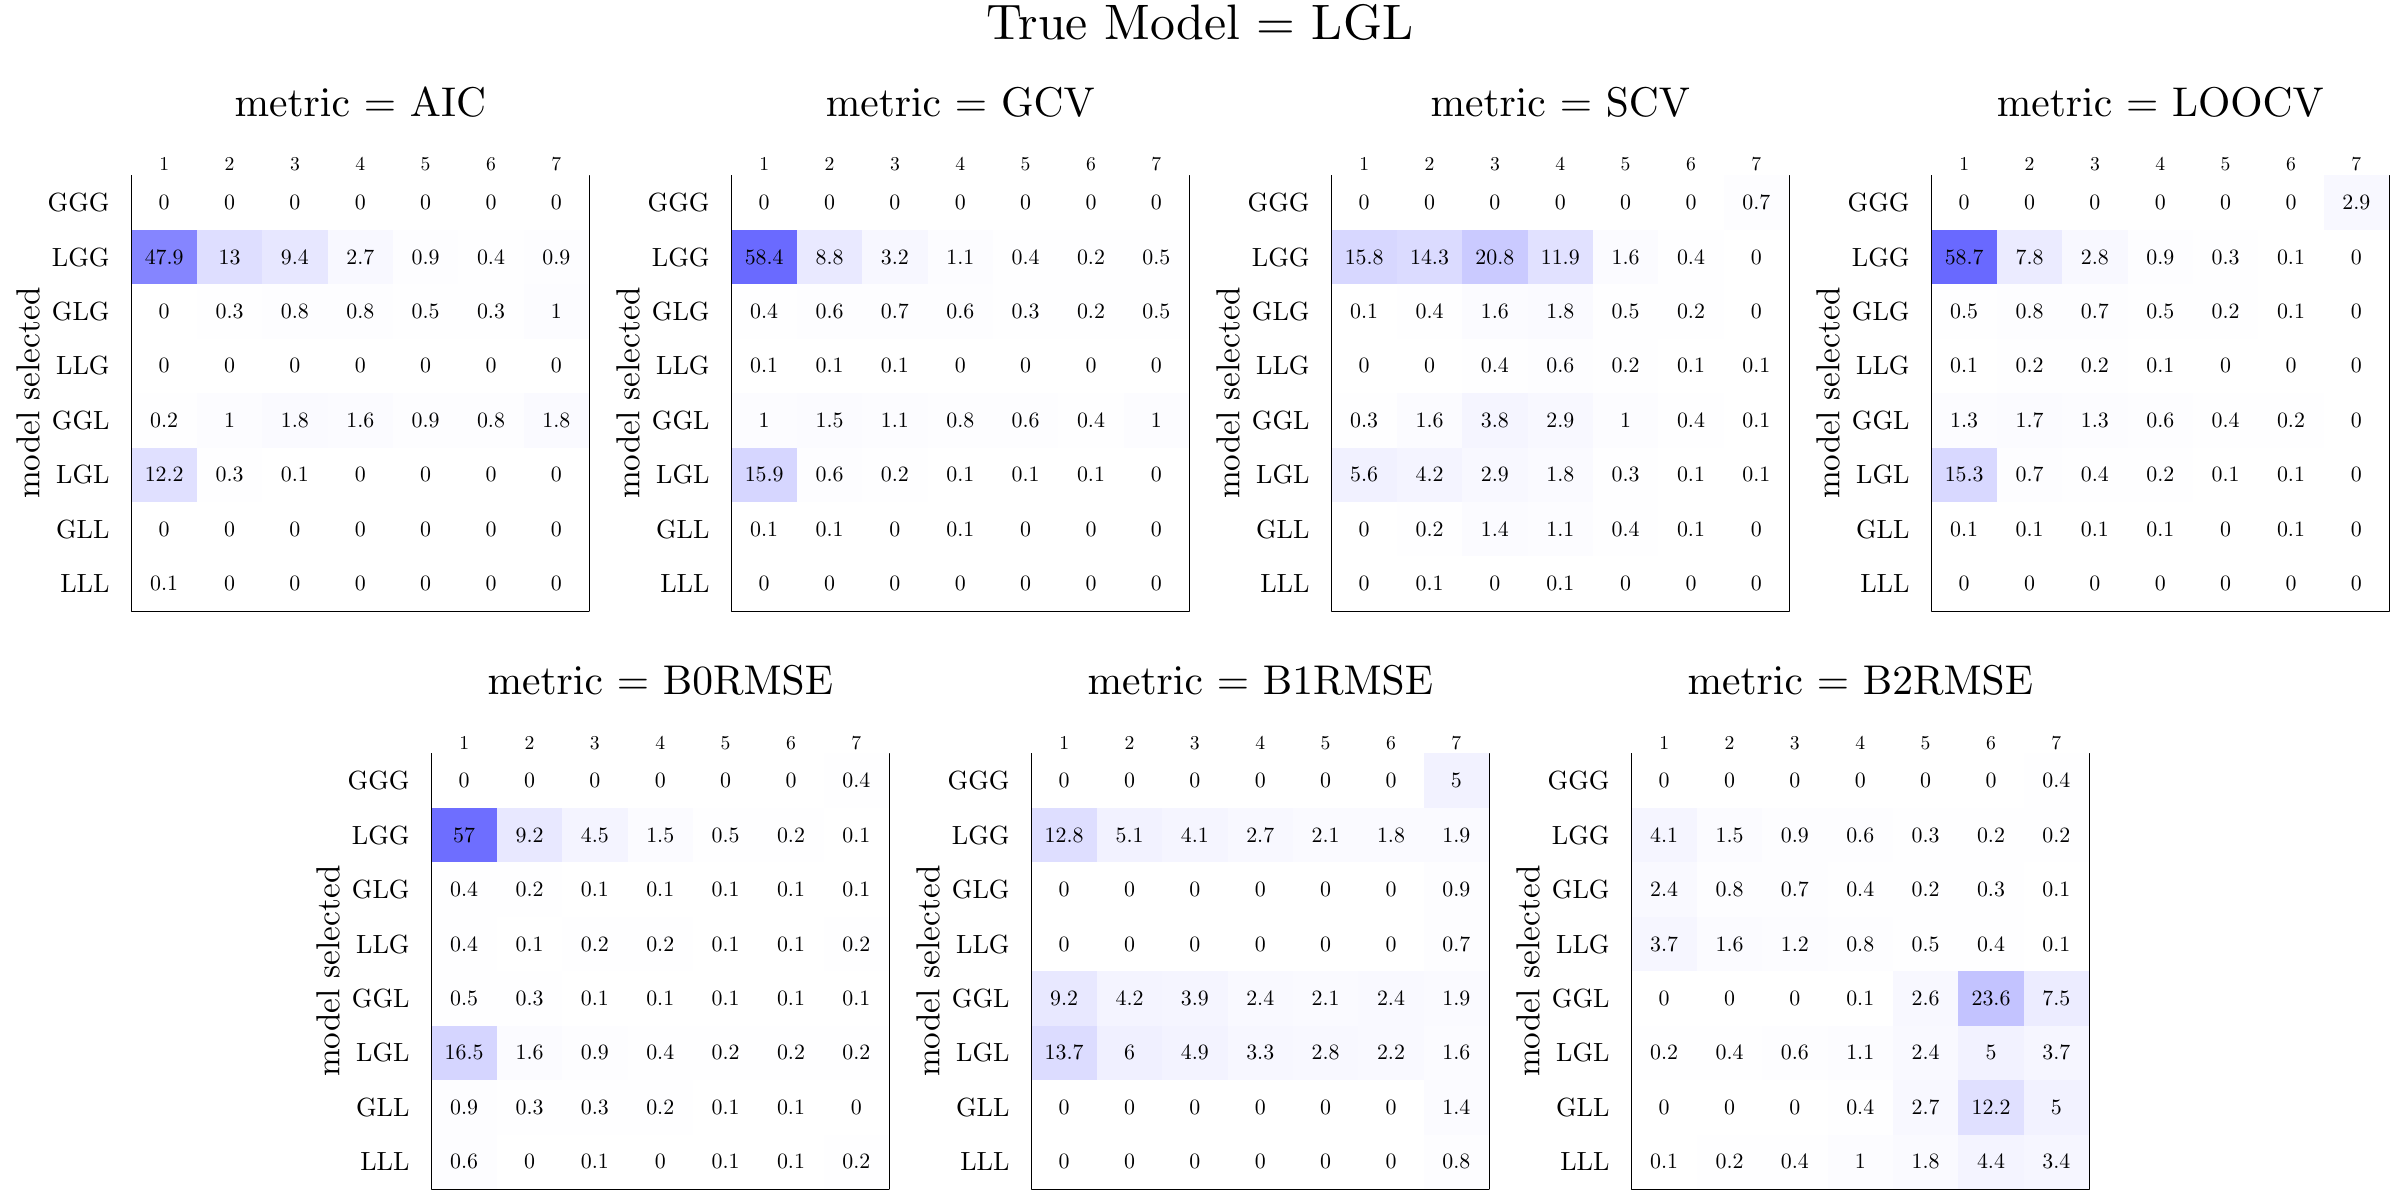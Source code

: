 % Created by tikzDevice version 0.8.1 on 2015-02-25 18:55:07
% !TEX encoding = UTF-8 Unicode
\documentclass{article}
\nonstopmode

\usepackage{tikz}

\usepackage[active,tightpage,psfixbb]{preview}

\PreviewEnvironment{pgfpicture}

\setlength\PreviewBorder{0pt}

\newcommand{\SweaveOpts}[1]{}  % do not interfere with LaTeX
\newcommand{\SweaveInput}[1]{} % because they are not real TeX commands
\newcommand{\Sexpr}[1]{}       % will only be parsed by R


%\usepackage{animate}
\usepackage[round]{natbib}
%\usepackage[nolists]{endfloat}
\usepackage[width = 5in]{geometry}
\usepackage{pdfpages, caption}
\usepackage{rotating}
\usepackage{caption, amsmath, graphicx, setspace, multirow, color, hyperref, array}
\usepackage{xcolor, colortbl}
\usepackage{arydshln}

\definecolor{Gray}{gray}{0.85}
\definecolor{Gray95}{gray}{0.95}
\definecolor{Gray75}{gray}{0.75}

\title{Can Conventional Measures Identify Geographically Varying Mixed Regression Relationships? A Simulation-based Analysis of Locally Weighted Regression}
\author{Aaron Swoboda}



\begin{document}

\begin{tikzpicture}[x=1pt,y=1pt]
\definecolor{fillColor}{RGB}{255,255,255}
\path[use as bounding box,fill=fillColor,fill opacity=0.00] (0,0) rectangle (867.24,433.62);
\begin{scope}
\path[clip] (  0.00,  0.00) rectangle (867.24,433.62);
\definecolor{drawColor}{RGB}{0,0,0}

\path[draw=drawColor,line width= 0.4pt,line join=round,line cap=round] ( 47.52,212.85) --
	(212.85,212.85) --
	(212.85,370.26) --
	( 47.52,370.26) --
	( 47.52,212.85);
\definecolor{fillColor}{RGB}{255,255,255}

\path[fill=fillColor] ( 47.52,350.58) rectangle ( 71.14,370.26);
\definecolor{fillColor}{RGB}{133,133,255}

\path[fill=fillColor] ( 47.52,330.91) rectangle ( 71.14,350.58);
\definecolor{fillColor}{RGB}{255,255,255}

\path[fill=fillColor] ( 47.52,311.23) rectangle ( 71.14,330.91);

\path[fill=fillColor] ( 47.52,291.56) rectangle ( 71.14,311.23);
\definecolor{fillColor}{RGB}{254,254,255}

\path[fill=fillColor] ( 47.52,271.88) rectangle ( 71.14,291.56);
\definecolor{fillColor}{RGB}{224,224,255}

\path[fill=fillColor] ( 47.52,252.20) rectangle ( 71.14,271.88);
\definecolor{fillColor}{RGB}{255,255,255}

\path[fill=fillColor] ( 47.52,232.53) rectangle ( 71.14,252.20);

\path[fill=fillColor] ( 47.52,212.85) rectangle ( 71.14,232.53);

\path[fill=fillColor] ( 71.14,350.58) rectangle ( 94.76,370.26);
\definecolor{fillColor}{RGB}{222,222,255}

\path[fill=fillColor] ( 71.14,330.91) rectangle ( 94.76,350.58);
\definecolor{fillColor}{RGB}{254,254,255}

\path[fill=fillColor] ( 71.14,311.23) rectangle ( 94.76,330.91);
\definecolor{fillColor}{RGB}{255,255,255}

\path[fill=fillColor] ( 71.14,291.56) rectangle ( 94.76,311.23);
\definecolor{fillColor}{RGB}{252,252,255}

\path[fill=fillColor] ( 71.14,271.88) rectangle ( 94.76,291.56);
\definecolor{fillColor}{RGB}{254,254,255}

\path[fill=fillColor] ( 71.14,252.20) rectangle ( 94.76,271.88);
\definecolor{fillColor}{RGB}{255,255,255}

\path[fill=fillColor] ( 71.14,232.53) rectangle ( 94.76,252.20);

\path[fill=fillColor] ( 71.14,212.85) rectangle ( 94.76,232.53);

\path[fill=fillColor] ( 94.76,350.58) rectangle (118.38,370.26);
\definecolor{fillColor}{RGB}{231,231,255}

\path[fill=fillColor] ( 94.76,330.91) rectangle (118.38,350.58);
\definecolor{fillColor}{RGB}{253,253,255}

\path[fill=fillColor] ( 94.76,311.23) rectangle (118.38,330.91);
\definecolor{fillColor}{RGB}{255,255,255}

\path[fill=fillColor] ( 94.76,291.56) rectangle (118.38,311.23);
\definecolor{fillColor}{RGB}{250,250,255}

\path[fill=fillColor] ( 94.76,271.88) rectangle (118.38,291.56);
\definecolor{fillColor}{RGB}{255,255,255}

\path[fill=fillColor] ( 94.76,252.20) rectangle (118.38,271.88);

\path[fill=fillColor] ( 94.76,232.53) rectangle (118.38,252.20);

\path[fill=fillColor] ( 94.76,212.85) rectangle (118.38,232.53);

\path[fill=fillColor] (118.38,350.58) rectangle (141.99,370.26);
\definecolor{fillColor}{RGB}{248,248,255}

\path[fill=fillColor] (118.38,330.91) rectangle (141.99,350.58);
\definecolor{fillColor}{RGB}{253,253,255}

\path[fill=fillColor] (118.38,311.23) rectangle (141.99,330.91);
\definecolor{fillColor}{RGB}{255,255,255}

\path[fill=fillColor] (118.38,291.56) rectangle (141.99,311.23);
\definecolor{fillColor}{RGB}{251,251,255}

\path[fill=fillColor] (118.38,271.88) rectangle (141.99,291.56);
\definecolor{fillColor}{RGB}{255,255,255}

\path[fill=fillColor] (118.38,252.20) rectangle (141.99,271.88);

\path[fill=fillColor] (118.38,232.53) rectangle (141.99,252.20);

\path[fill=fillColor] (118.38,212.85) rectangle (141.99,232.53);

\path[fill=fillColor] (141.99,350.58) rectangle (165.61,370.26);
\definecolor{fillColor}{RGB}{253,253,255}

\path[fill=fillColor] (141.99,330.91) rectangle (165.61,350.58);
\definecolor{fillColor}{RGB}{254,254,255}

\path[fill=fillColor] (141.99,311.23) rectangle (165.61,330.91);
\definecolor{fillColor}{RGB}{255,255,255}

\path[fill=fillColor] (141.99,291.56) rectangle (165.61,311.23);
\definecolor{fillColor}{RGB}{253,253,255}

\path[fill=fillColor] (141.99,271.88) rectangle (165.61,291.56);
\definecolor{fillColor}{RGB}{255,255,255}

\path[fill=fillColor] (141.99,252.20) rectangle (165.61,271.88);

\path[fill=fillColor] (141.99,232.53) rectangle (165.61,252.20);

\path[fill=fillColor] (141.99,212.85) rectangle (165.61,232.53);

\path[fill=fillColor] (165.61,350.58) rectangle (189.23,370.26);
\definecolor{fillColor}{RGB}{254,254,255}

\path[fill=fillColor] (165.61,330.91) rectangle (189.23,350.58);

\path[fill=fillColor] (165.61,311.23) rectangle (189.23,330.91);
\definecolor{fillColor}{RGB}{255,255,255}

\path[fill=fillColor] (165.61,291.56) rectangle (189.23,311.23);
\definecolor{fillColor}{RGB}{253,253,255}

\path[fill=fillColor] (165.61,271.88) rectangle (189.23,291.56);
\definecolor{fillColor}{RGB}{255,255,255}

\path[fill=fillColor] (165.61,252.20) rectangle (189.23,271.88);

\path[fill=fillColor] (165.61,232.53) rectangle (189.23,252.20);

\path[fill=fillColor] (165.61,212.85) rectangle (189.23,232.53);

\path[fill=fillColor] (189.23,350.58) rectangle (212.85,370.26);
\definecolor{fillColor}{RGB}{253,253,255}

\path[fill=fillColor] (189.23,330.91) rectangle (212.85,350.58);
\definecolor{fillColor}{RGB}{252,252,255}

\path[fill=fillColor] (189.23,311.23) rectangle (212.85,330.91);
\definecolor{fillColor}{RGB}{255,255,255}

\path[fill=fillColor] (189.23,291.56) rectangle (212.85,311.23);
\definecolor{fillColor}{RGB}{250,250,255}

\path[fill=fillColor] (189.23,271.88) rectangle (212.85,291.56);
\definecolor{fillColor}{RGB}{255,255,255}

\path[fill=fillColor] (189.23,252.20) rectangle (212.85,271.88);

\path[fill=fillColor] (189.23,232.53) rectangle (212.85,252.20);

\path[fill=fillColor] (189.23,212.85) rectangle (212.85,232.53);

\node[text=drawColor,anchor=base,inner sep=0pt, outer sep=0pt, scale=  0.79] at ( 59.33,357.88) {0};

\node[text=drawColor,anchor=base,inner sep=0pt, outer sep=0pt, scale=  0.79] at ( 59.33,338.21) {47.9};

\node[text=drawColor,anchor=base,inner sep=0pt, outer sep=0pt, scale=  0.79] at ( 59.33,318.53) {0};

\node[text=drawColor,anchor=base,inner sep=0pt, outer sep=0pt, scale=  0.79] at ( 59.33,298.85) {0};

\node[text=drawColor,anchor=base,inner sep=0pt, outer sep=0pt, scale=  0.79] at ( 59.33,279.18) {0.2};

\node[text=drawColor,anchor=base,inner sep=0pt, outer sep=0pt, scale=  0.79] at ( 59.33,259.50) {12.2};

\node[text=drawColor,anchor=base,inner sep=0pt, outer sep=0pt, scale=  0.79] at ( 59.33,239.82) {0};

\node[text=drawColor,anchor=base,inner sep=0pt, outer sep=0pt, scale=  0.79] at ( 59.33,220.15) {0.1};

\node[text=drawColor,anchor=base,inner sep=0pt, outer sep=0pt, scale=  0.79] at ( 82.95,357.88) {0};

\node[text=drawColor,anchor=base,inner sep=0pt, outer sep=0pt, scale=  0.79] at ( 82.95,338.21) {13};

\node[text=drawColor,anchor=base,inner sep=0pt, outer sep=0pt, scale=  0.79] at ( 82.95,318.53) {0.3};

\node[text=drawColor,anchor=base,inner sep=0pt, outer sep=0pt, scale=  0.79] at ( 82.95,298.85) {0};

\node[text=drawColor,anchor=base,inner sep=0pt, outer sep=0pt, scale=  0.79] at ( 82.95,279.18) {1};

\node[text=drawColor,anchor=base,inner sep=0pt, outer sep=0pt, scale=  0.79] at ( 82.95,259.50) {0.3};

\node[text=drawColor,anchor=base,inner sep=0pt, outer sep=0pt, scale=  0.79] at ( 82.95,239.82) {0};

\node[text=drawColor,anchor=base,inner sep=0pt, outer sep=0pt, scale=  0.79] at ( 82.95,220.15) {0};

\node[text=drawColor,anchor=base,inner sep=0pt, outer sep=0pt, scale=  0.79] at (106.57,357.88) {0};

\node[text=drawColor,anchor=base,inner sep=0pt, outer sep=0pt, scale=  0.79] at (106.57,338.21) {9.4};

\node[text=drawColor,anchor=base,inner sep=0pt, outer sep=0pt, scale=  0.79] at (106.57,318.53) {0.8};

\node[text=drawColor,anchor=base,inner sep=0pt, outer sep=0pt, scale=  0.79] at (106.57,298.85) {0};

\node[text=drawColor,anchor=base,inner sep=0pt, outer sep=0pt, scale=  0.79] at (106.57,279.18) {1.8};

\node[text=drawColor,anchor=base,inner sep=0pt, outer sep=0pt, scale=  0.79] at (106.57,259.50) {0.1};

\node[text=drawColor,anchor=base,inner sep=0pt, outer sep=0pt, scale=  0.79] at (106.57,239.82) {0};

\node[text=drawColor,anchor=base,inner sep=0pt, outer sep=0pt, scale=  0.79] at (106.57,220.15) {0};

\node[text=drawColor,anchor=base,inner sep=0pt, outer sep=0pt, scale=  0.79] at (130.19,357.88) {0};

\node[text=drawColor,anchor=base,inner sep=0pt, outer sep=0pt, scale=  0.79] at (130.19,338.21) {2.7};

\node[text=drawColor,anchor=base,inner sep=0pt, outer sep=0pt, scale=  0.79] at (130.19,318.53) {0.8};

\node[text=drawColor,anchor=base,inner sep=0pt, outer sep=0pt, scale=  0.79] at (130.19,298.85) {0};

\node[text=drawColor,anchor=base,inner sep=0pt, outer sep=0pt, scale=  0.79] at (130.19,279.18) {1.6};

\node[text=drawColor,anchor=base,inner sep=0pt, outer sep=0pt, scale=  0.79] at (130.19,259.50) {0};

\node[text=drawColor,anchor=base,inner sep=0pt, outer sep=0pt, scale=  0.79] at (130.19,239.82) {0};

\node[text=drawColor,anchor=base,inner sep=0pt, outer sep=0pt, scale=  0.79] at (130.19,220.15) {0};

\node[text=drawColor,anchor=base,inner sep=0pt, outer sep=0pt, scale=  0.79] at (153.80,357.88) {0};

\node[text=drawColor,anchor=base,inner sep=0pt, outer sep=0pt, scale=  0.79] at (153.80,338.21) {0.9};

\node[text=drawColor,anchor=base,inner sep=0pt, outer sep=0pt, scale=  0.79] at (153.80,318.53) {0.5};

\node[text=drawColor,anchor=base,inner sep=0pt, outer sep=0pt, scale=  0.79] at (153.80,298.85) {0};

\node[text=drawColor,anchor=base,inner sep=0pt, outer sep=0pt, scale=  0.79] at (153.80,279.18) {0.9};

\node[text=drawColor,anchor=base,inner sep=0pt, outer sep=0pt, scale=  0.79] at (153.80,259.50) {0};

\node[text=drawColor,anchor=base,inner sep=0pt, outer sep=0pt, scale=  0.79] at (153.80,239.82) {0};

\node[text=drawColor,anchor=base,inner sep=0pt, outer sep=0pt, scale=  0.79] at (153.80,220.15) {0};

\node[text=drawColor,anchor=base,inner sep=0pt, outer sep=0pt, scale=  0.79] at (177.42,357.88) {0};

\node[text=drawColor,anchor=base,inner sep=0pt, outer sep=0pt, scale=  0.79] at (177.42,338.21) {0.4};

\node[text=drawColor,anchor=base,inner sep=0pt, outer sep=0pt, scale=  0.79] at (177.42,318.53) {0.3};

\node[text=drawColor,anchor=base,inner sep=0pt, outer sep=0pt, scale=  0.79] at (177.42,298.85) {0};

\node[text=drawColor,anchor=base,inner sep=0pt, outer sep=0pt, scale=  0.79] at (177.42,279.18) {0.8};

\node[text=drawColor,anchor=base,inner sep=0pt, outer sep=0pt, scale=  0.79] at (177.42,259.50) {0};

\node[text=drawColor,anchor=base,inner sep=0pt, outer sep=0pt, scale=  0.79] at (177.42,239.82) {0};

\node[text=drawColor,anchor=base,inner sep=0pt, outer sep=0pt, scale=  0.79] at (177.42,220.15) {0};

\node[text=drawColor,anchor=base,inner sep=0pt, outer sep=0pt, scale=  0.79] at (201.04,357.88) {0};

\node[text=drawColor,anchor=base,inner sep=0pt, outer sep=0pt, scale=  0.79] at (201.04,338.21) {0.9};

\node[text=drawColor,anchor=base,inner sep=0pt, outer sep=0pt, scale=  0.79] at (201.04,318.53) {1};

\node[text=drawColor,anchor=base,inner sep=0pt, outer sep=0pt, scale=  0.79] at (201.04,298.85) {0};

\node[text=drawColor,anchor=base,inner sep=0pt, outer sep=0pt, scale=  0.79] at (201.04,279.18) {1.8};

\node[text=drawColor,anchor=base,inner sep=0pt, outer sep=0pt, scale=  0.79] at (201.04,259.50) {0};

\node[text=drawColor,anchor=base,inner sep=0pt, outer sep=0pt, scale=  0.79] at (201.04,239.82) {0};

\node[text=drawColor,anchor=base,inner sep=0pt, outer sep=0pt, scale=  0.79] at (201.04,220.15) {0};

\node[text=drawColor,anchor=base,inner sep=0pt, outer sep=0pt, scale=  0.71] at ( 59.33,371.84) {1};

\node[text=drawColor,anchor=base,inner sep=0pt, outer sep=0pt, scale=  0.71] at ( 82.95,371.84) {2};

\node[text=drawColor,anchor=base,inner sep=0pt, outer sep=0pt, scale=  0.71] at (106.57,371.84) {3};

\node[text=drawColor,anchor=base,inner sep=0pt, outer sep=0pt, scale=  0.71] at (130.19,371.84) {4};

\node[text=drawColor,anchor=base,inner sep=0pt, outer sep=0pt, scale=  0.71] at (153.80,371.84) {5};

\node[text=drawColor,anchor=base,inner sep=0pt, outer sep=0pt, scale=  0.71] at (177.42,371.84) {6};

\node[text=drawColor,anchor=base,inner sep=0pt, outer sep=0pt, scale=  0.71] at (201.04,371.84) {7};

\node[text=drawColor,anchor=base east,inner sep=0pt, outer sep=0pt, scale=  0.95] at ( 39.60,219.42) {LLL};

\node[text=drawColor,anchor=base east,inner sep=0pt, outer sep=0pt, scale=  0.95] at ( 39.60,239.09) {GLL};

\node[text=drawColor,anchor=base east,inner sep=0pt, outer sep=0pt, scale=  0.95] at ( 39.60,258.77) {LGL};

\node[text=drawColor,anchor=base east,inner sep=0pt, outer sep=0pt, scale=  0.95] at ( 39.60,278.44) {GGL};

\node[text=drawColor,anchor=base east,inner sep=0pt, outer sep=0pt, scale=  0.95] at ( 39.60,298.12) {LLG};

\node[text=drawColor,anchor=base east,inner sep=0pt, outer sep=0pt, scale=  0.95] at ( 39.60,317.80) {GLG};

\node[text=drawColor,anchor=base east,inner sep=0pt, outer sep=0pt, scale=  0.95] at ( 39.60,337.47) {LGG};

\node[text=drawColor,anchor=base east,inner sep=0pt, outer sep=0pt, scale=  0.95] at ( 39.60,357.15) {GGG};

\node[text=drawColor,rotate= 90.00,anchor=base,inner sep=0pt, outer sep=0pt, scale=  1.20] at ( 14.26,291.56) {model selected};

\node[text=drawColor,anchor=base,inner sep=0pt, outer sep=0pt, scale=  1.50] at (130.19,391.64) {metric = AIC};
\end{scope}
\begin{scope}
\path[clip] (  0.00,  0.00) rectangle (867.24,433.62);
\definecolor{drawColor}{RGB}{0,0,0}

\path[draw=drawColor,line width= 0.4pt,line join=round,line cap=round] (264.33,212.85) --
	(429.66,212.85) --
	(429.66,370.26) --
	(264.33,370.26) --
	(264.33,212.85);
\definecolor{fillColor}{RGB}{255,255,255}

\path[fill=fillColor] (264.33,350.58) rectangle (287.95,370.26);
\definecolor{fillColor}{RGB}{106,106,255}

\path[fill=fillColor] (264.33,330.91) rectangle (287.95,350.58);
\definecolor{fillColor}{RGB}{254,254,255}

\path[fill=fillColor] (264.33,311.23) rectangle (287.95,330.91);
\definecolor{fillColor}{RGB}{255,255,255}

\path[fill=fillColor] (264.33,291.56) rectangle (287.95,311.23);
\definecolor{fillColor}{RGB}{252,252,255}

\path[fill=fillColor] (264.33,271.88) rectangle (287.95,291.56);
\definecolor{fillColor}{RGB}{214,214,255}

\path[fill=fillColor] (264.33,252.20) rectangle (287.95,271.88);
\definecolor{fillColor}{RGB}{255,255,255}

\path[fill=fillColor] (264.33,232.53) rectangle (287.95,252.20);

\path[fill=fillColor] (264.33,212.85) rectangle (287.95,232.53);

\path[fill=fillColor] (287.95,350.58) rectangle (311.57,370.26);
\definecolor{fillColor}{RGB}{233,233,255}

\path[fill=fillColor] (287.95,330.91) rectangle (311.57,350.58);
\definecolor{fillColor}{RGB}{253,253,255}

\path[fill=fillColor] (287.95,311.23) rectangle (311.57,330.91);
\definecolor{fillColor}{RGB}{255,255,255}

\path[fill=fillColor] (287.95,291.56) rectangle (311.57,311.23);
\definecolor{fillColor}{RGB}{251,251,255}

\path[fill=fillColor] (287.95,271.88) rectangle (311.57,291.56);
\definecolor{fillColor}{RGB}{253,253,255}

\path[fill=fillColor] (287.95,252.20) rectangle (311.57,271.88);
\definecolor{fillColor}{RGB}{255,255,255}

\path[fill=fillColor] (287.95,232.53) rectangle (311.57,252.20);

\path[fill=fillColor] (287.95,212.85) rectangle (311.57,232.53);

\path[fill=fillColor] (311.57,350.58) rectangle (335.19,370.26);
\definecolor{fillColor}{RGB}{247,247,255}

\path[fill=fillColor] (311.57,330.91) rectangle (335.19,350.58);
\definecolor{fillColor}{RGB}{253,253,255}

\path[fill=fillColor] (311.57,311.23) rectangle (335.19,330.91);
\definecolor{fillColor}{RGB}{255,255,255}

\path[fill=fillColor] (311.57,291.56) rectangle (335.19,311.23);
\definecolor{fillColor}{RGB}{252,252,255}

\path[fill=fillColor] (311.57,271.88) rectangle (335.19,291.56);
\definecolor{fillColor}{RGB}{254,254,255}

\path[fill=fillColor] (311.57,252.20) rectangle (335.19,271.88);
\definecolor{fillColor}{RGB}{255,255,255}

\path[fill=fillColor] (311.57,232.53) rectangle (335.19,252.20);

\path[fill=fillColor] (311.57,212.85) rectangle (335.19,232.53);

\path[fill=fillColor] (335.19,350.58) rectangle (358.80,370.26);
\definecolor{fillColor}{RGB}{252,252,255}

\path[fill=fillColor] (335.19,330.91) rectangle (358.80,350.58);
\definecolor{fillColor}{RGB}{253,253,255}

\path[fill=fillColor] (335.19,311.23) rectangle (358.80,330.91);
\definecolor{fillColor}{RGB}{255,255,255}

\path[fill=fillColor] (335.19,291.56) rectangle (358.80,311.23);
\definecolor{fillColor}{RGB}{253,253,255}

\path[fill=fillColor] (335.19,271.88) rectangle (358.80,291.56);
\definecolor{fillColor}{RGB}{255,255,255}

\path[fill=fillColor] (335.19,252.20) rectangle (358.80,271.88);

\path[fill=fillColor] (335.19,232.53) rectangle (358.80,252.20);

\path[fill=fillColor] (335.19,212.85) rectangle (358.80,232.53);

\path[fill=fillColor] (358.80,350.58) rectangle (382.42,370.26);
\definecolor{fillColor}{RGB}{254,254,255}

\path[fill=fillColor] (358.80,330.91) rectangle (382.42,350.58);

\path[fill=fillColor] (358.80,311.23) rectangle (382.42,330.91);
\definecolor{fillColor}{RGB}{255,255,255}

\path[fill=fillColor] (358.80,291.56) rectangle (382.42,311.23);
\definecolor{fillColor}{RGB}{253,253,255}

\path[fill=fillColor] (358.80,271.88) rectangle (382.42,291.56);
\definecolor{fillColor}{RGB}{255,255,255}

\path[fill=fillColor] (358.80,252.20) rectangle (382.42,271.88);

\path[fill=fillColor] (358.80,232.53) rectangle (382.42,252.20);

\path[fill=fillColor] (358.80,212.85) rectangle (382.42,232.53);

\path[fill=fillColor] (382.42,350.58) rectangle (406.04,370.26);
\definecolor{fillColor}{RGB}{254,254,255}

\path[fill=fillColor] (382.42,330.91) rectangle (406.04,350.58);

\path[fill=fillColor] (382.42,311.23) rectangle (406.04,330.91);
\definecolor{fillColor}{RGB}{255,255,255}

\path[fill=fillColor] (382.42,291.56) rectangle (406.04,311.23);
\definecolor{fillColor}{RGB}{254,254,255}

\path[fill=fillColor] (382.42,271.88) rectangle (406.04,291.56);
\definecolor{fillColor}{RGB}{255,255,255}

\path[fill=fillColor] (382.42,252.20) rectangle (406.04,271.88);

\path[fill=fillColor] (382.42,232.53) rectangle (406.04,252.20);

\path[fill=fillColor] (382.42,212.85) rectangle (406.04,232.53);

\path[fill=fillColor] (406.04,350.58) rectangle (429.66,370.26);
\definecolor{fillColor}{RGB}{254,254,255}

\path[fill=fillColor] (406.04,330.91) rectangle (429.66,350.58);

\path[fill=fillColor] (406.04,311.23) rectangle (429.66,330.91);
\definecolor{fillColor}{RGB}{255,255,255}

\path[fill=fillColor] (406.04,291.56) rectangle (429.66,311.23);
\definecolor{fillColor}{RGB}{252,252,255}

\path[fill=fillColor] (406.04,271.88) rectangle (429.66,291.56);
\definecolor{fillColor}{RGB}{255,255,255}

\path[fill=fillColor] (406.04,252.20) rectangle (429.66,271.88);

\path[fill=fillColor] (406.04,232.53) rectangle (429.66,252.20);

\path[fill=fillColor] (406.04,212.85) rectangle (429.66,232.53);

\node[text=drawColor,anchor=base,inner sep=0pt, outer sep=0pt, scale=  0.79] at (276.14,357.88) {0};

\node[text=drawColor,anchor=base,inner sep=0pt, outer sep=0pt, scale=  0.79] at (276.14,338.21) {58.4};

\node[text=drawColor,anchor=base,inner sep=0pt, outer sep=0pt, scale=  0.79] at (276.14,318.53) {0.4};

\node[text=drawColor,anchor=base,inner sep=0pt, outer sep=0pt, scale=  0.79] at (276.14,298.85) {0.1};

\node[text=drawColor,anchor=base,inner sep=0pt, outer sep=0pt, scale=  0.79] at (276.14,279.18) {1};

\node[text=drawColor,anchor=base,inner sep=0pt, outer sep=0pt, scale=  0.79] at (276.14,259.50) {15.9};

\node[text=drawColor,anchor=base,inner sep=0pt, outer sep=0pt, scale=  0.79] at (276.14,239.82) {0.1};

\node[text=drawColor,anchor=base,inner sep=0pt, outer sep=0pt, scale=  0.79] at (276.14,220.15) {0};

\node[text=drawColor,anchor=base,inner sep=0pt, outer sep=0pt, scale=  0.79] at (299.76,357.88) {0};

\node[text=drawColor,anchor=base,inner sep=0pt, outer sep=0pt, scale=  0.79] at (299.76,338.21) {8.8};

\node[text=drawColor,anchor=base,inner sep=0pt, outer sep=0pt, scale=  0.79] at (299.76,318.53) {0.6};

\node[text=drawColor,anchor=base,inner sep=0pt, outer sep=0pt, scale=  0.79] at (299.76,298.85) {0.1};

\node[text=drawColor,anchor=base,inner sep=0pt, outer sep=0pt, scale=  0.79] at (299.76,279.18) {1.5};

\node[text=drawColor,anchor=base,inner sep=0pt, outer sep=0pt, scale=  0.79] at (299.76,259.50) {0.6};

\node[text=drawColor,anchor=base,inner sep=0pt, outer sep=0pt, scale=  0.79] at (299.76,239.82) {0.1};

\node[text=drawColor,anchor=base,inner sep=0pt, outer sep=0pt, scale=  0.79] at (299.76,220.15) {0};

\node[text=drawColor,anchor=base,inner sep=0pt, outer sep=0pt, scale=  0.79] at (323.38,357.88) {0};

\node[text=drawColor,anchor=base,inner sep=0pt, outer sep=0pt, scale=  0.79] at (323.38,338.21) {3.2};

\node[text=drawColor,anchor=base,inner sep=0pt, outer sep=0pt, scale=  0.79] at (323.38,318.53) {0.7};

\node[text=drawColor,anchor=base,inner sep=0pt, outer sep=0pt, scale=  0.79] at (323.38,298.85) {0.1};

\node[text=drawColor,anchor=base,inner sep=0pt, outer sep=0pt, scale=  0.79] at (323.38,279.18) {1.1};

\node[text=drawColor,anchor=base,inner sep=0pt, outer sep=0pt, scale=  0.79] at (323.38,259.50) {0.2};

\node[text=drawColor,anchor=base,inner sep=0pt, outer sep=0pt, scale=  0.79] at (323.38,239.82) {0};

\node[text=drawColor,anchor=base,inner sep=0pt, outer sep=0pt, scale=  0.79] at (323.38,220.15) {0};

\node[text=drawColor,anchor=base,inner sep=0pt, outer sep=0pt, scale=  0.79] at (347.00,357.88) {0};

\node[text=drawColor,anchor=base,inner sep=0pt, outer sep=0pt, scale=  0.79] at (347.00,338.21) {1.1};

\node[text=drawColor,anchor=base,inner sep=0pt, outer sep=0pt, scale=  0.79] at (347.00,318.53) {0.6};

\node[text=drawColor,anchor=base,inner sep=0pt, outer sep=0pt, scale=  0.79] at (347.00,298.85) {0};

\node[text=drawColor,anchor=base,inner sep=0pt, outer sep=0pt, scale=  0.79] at (347.00,279.18) {0.8};

\node[text=drawColor,anchor=base,inner sep=0pt, outer sep=0pt, scale=  0.79] at (347.00,259.50) {0.1};

\node[text=drawColor,anchor=base,inner sep=0pt, outer sep=0pt, scale=  0.79] at (347.00,239.82) {0.1};

\node[text=drawColor,anchor=base,inner sep=0pt, outer sep=0pt, scale=  0.79] at (347.00,220.15) {0};

\node[text=drawColor,anchor=base,inner sep=0pt, outer sep=0pt, scale=  0.79] at (370.61,357.88) {0};

\node[text=drawColor,anchor=base,inner sep=0pt, outer sep=0pt, scale=  0.79] at (370.61,338.21) {0.4};

\node[text=drawColor,anchor=base,inner sep=0pt, outer sep=0pt, scale=  0.79] at (370.61,318.53) {0.3};

\node[text=drawColor,anchor=base,inner sep=0pt, outer sep=0pt, scale=  0.79] at (370.61,298.85) {0};

\node[text=drawColor,anchor=base,inner sep=0pt, outer sep=0pt, scale=  0.79] at (370.61,279.18) {0.6};

\node[text=drawColor,anchor=base,inner sep=0pt, outer sep=0pt, scale=  0.79] at (370.61,259.50) {0.1};

\node[text=drawColor,anchor=base,inner sep=0pt, outer sep=0pt, scale=  0.79] at (370.61,239.82) {0};

\node[text=drawColor,anchor=base,inner sep=0pt, outer sep=0pt, scale=  0.79] at (370.61,220.15) {0};

\node[text=drawColor,anchor=base,inner sep=0pt, outer sep=0pt, scale=  0.79] at (394.23,357.88) {0};

\node[text=drawColor,anchor=base,inner sep=0pt, outer sep=0pt, scale=  0.79] at (394.23,338.21) {0.2};

\node[text=drawColor,anchor=base,inner sep=0pt, outer sep=0pt, scale=  0.79] at (394.23,318.53) {0.2};

\node[text=drawColor,anchor=base,inner sep=0pt, outer sep=0pt, scale=  0.79] at (394.23,298.85) {0};

\node[text=drawColor,anchor=base,inner sep=0pt, outer sep=0pt, scale=  0.79] at (394.23,279.18) {0.4};

\node[text=drawColor,anchor=base,inner sep=0pt, outer sep=0pt, scale=  0.79] at (394.23,259.50) {0.1};

\node[text=drawColor,anchor=base,inner sep=0pt, outer sep=0pt, scale=  0.79] at (394.23,239.82) {0};

\node[text=drawColor,anchor=base,inner sep=0pt, outer sep=0pt, scale=  0.79] at (394.23,220.15) {0};

\node[text=drawColor,anchor=base,inner sep=0pt, outer sep=0pt, scale=  0.79] at (417.85,357.88) {0};

\node[text=drawColor,anchor=base,inner sep=0pt, outer sep=0pt, scale=  0.79] at (417.85,338.21) {0.5};

\node[text=drawColor,anchor=base,inner sep=0pt, outer sep=0pt, scale=  0.79] at (417.85,318.53) {0.5};

\node[text=drawColor,anchor=base,inner sep=0pt, outer sep=0pt, scale=  0.79] at (417.85,298.85) {0};

\node[text=drawColor,anchor=base,inner sep=0pt, outer sep=0pt, scale=  0.79] at (417.85,279.18) {1};

\node[text=drawColor,anchor=base,inner sep=0pt, outer sep=0pt, scale=  0.79] at (417.85,259.50) {0};

\node[text=drawColor,anchor=base,inner sep=0pt, outer sep=0pt, scale=  0.79] at (417.85,239.82) {0};

\node[text=drawColor,anchor=base,inner sep=0pt, outer sep=0pt, scale=  0.79] at (417.85,220.15) {0};

\node[text=drawColor,anchor=base,inner sep=0pt, outer sep=0pt, scale=  0.71] at (276.14,371.84) {1};

\node[text=drawColor,anchor=base,inner sep=0pt, outer sep=0pt, scale=  0.71] at (299.76,371.84) {2};

\node[text=drawColor,anchor=base,inner sep=0pt, outer sep=0pt, scale=  0.71] at (323.38,371.84) {3};

\node[text=drawColor,anchor=base,inner sep=0pt, outer sep=0pt, scale=  0.71] at (347.00,371.84) {4};

\node[text=drawColor,anchor=base,inner sep=0pt, outer sep=0pt, scale=  0.71] at (370.61,371.84) {5};

\node[text=drawColor,anchor=base,inner sep=0pt, outer sep=0pt, scale=  0.71] at (394.23,371.84) {6};

\node[text=drawColor,anchor=base,inner sep=0pt, outer sep=0pt, scale=  0.71] at (417.85,371.84) {7};

\node[text=drawColor,anchor=base east,inner sep=0pt, outer sep=0pt, scale=  0.95] at (256.41,219.42) {LLL};

\node[text=drawColor,anchor=base east,inner sep=0pt, outer sep=0pt, scale=  0.95] at (256.41,239.09) {GLL};

\node[text=drawColor,anchor=base east,inner sep=0pt, outer sep=0pt, scale=  0.95] at (256.41,258.77) {LGL};

\node[text=drawColor,anchor=base east,inner sep=0pt, outer sep=0pt, scale=  0.95] at (256.41,278.44) {GGL};

\node[text=drawColor,anchor=base east,inner sep=0pt, outer sep=0pt, scale=  0.95] at (256.41,298.12) {LLG};

\node[text=drawColor,anchor=base east,inner sep=0pt, outer sep=0pt, scale=  0.95] at (256.41,317.80) {GLG};

\node[text=drawColor,anchor=base east,inner sep=0pt, outer sep=0pt, scale=  0.95] at (256.41,337.47) {LGG};

\node[text=drawColor,anchor=base east,inner sep=0pt, outer sep=0pt, scale=  0.95] at (256.41,357.15) {GGG};

\node[text=drawColor,rotate= 90.00,anchor=base,inner sep=0pt, outer sep=0pt, scale=  1.20] at (231.07,291.56) {model selected};

\node[text=drawColor,anchor=base,inner sep=0pt, outer sep=0pt, scale=  1.50] at (347.00,391.64) {metric = GCV};
\end{scope}
\begin{scope}
\path[clip] (  0.00,  0.00) rectangle (867.24,433.62);
\definecolor{drawColor}{RGB}{0,0,0}

\path[draw=drawColor,line width= 0.4pt,line join=round,line cap=round] (481.14,212.85) --
	(646.47,212.85) --
	(646.47,370.26) --
	(481.14,370.26) --
	(481.14,212.85);
\definecolor{fillColor}{RGB}{255,255,255}

\path[fill=fillColor] (481.14,350.58) rectangle (504.76,370.26);
\definecolor{fillColor}{RGB}{215,215,255}

\path[fill=fillColor] (481.14,330.91) rectangle (504.76,350.58);
\definecolor{fillColor}{RGB}{255,255,255}

\path[fill=fillColor] (481.14,311.23) rectangle (504.76,330.91);

\path[fill=fillColor] (481.14,291.56) rectangle (504.76,311.23);
\definecolor{fillColor}{RGB}{254,254,255}

\path[fill=fillColor] (481.14,271.88) rectangle (504.76,291.56);
\definecolor{fillColor}{RGB}{241,241,255}

\path[fill=fillColor] (481.14,252.20) rectangle (504.76,271.88);
\definecolor{fillColor}{RGB}{255,255,255}

\path[fill=fillColor] (481.14,232.53) rectangle (504.76,252.20);

\path[fill=fillColor] (481.14,212.85) rectangle (504.76,232.53);

\path[fill=fillColor] (504.76,350.58) rectangle (528.38,370.26);
\definecolor{fillColor}{RGB}{219,219,255}

\path[fill=fillColor] (504.76,330.91) rectangle (528.38,350.58);
\definecolor{fillColor}{RGB}{254,254,255}

\path[fill=fillColor] (504.76,311.23) rectangle (528.38,330.91);
\definecolor{fillColor}{RGB}{255,255,255}

\path[fill=fillColor] (504.76,291.56) rectangle (528.38,311.23);
\definecolor{fillColor}{RGB}{251,251,255}

\path[fill=fillColor] (504.76,271.88) rectangle (528.38,291.56);
\definecolor{fillColor}{RGB}{244,244,255}

\path[fill=fillColor] (504.76,252.20) rectangle (528.38,271.88);
\definecolor{fillColor}{RGB}{254,254,255}

\path[fill=fillColor] (504.76,232.53) rectangle (528.38,252.20);
\definecolor{fillColor}{RGB}{255,255,255}

\path[fill=fillColor] (504.76,212.85) rectangle (528.38,232.53);

\path[fill=fillColor] (528.38,350.58) rectangle (552.00,370.26);
\definecolor{fillColor}{RGB}{202,202,255}

\path[fill=fillColor] (528.38,330.91) rectangle (552.00,350.58);
\definecolor{fillColor}{RGB}{251,251,255}

\path[fill=fillColor] (528.38,311.23) rectangle (552.00,330.91);
\definecolor{fillColor}{RGB}{254,254,255}

\path[fill=fillColor] (528.38,291.56) rectangle (552.00,311.23);
\definecolor{fillColor}{RGB}{245,245,255}

\path[fill=fillColor] (528.38,271.88) rectangle (552.00,291.56);
\definecolor{fillColor}{RGB}{248,248,255}

\path[fill=fillColor] (528.38,252.20) rectangle (552.00,271.88);
\definecolor{fillColor}{RGB}{251,251,255}

\path[fill=fillColor] (528.38,232.53) rectangle (552.00,252.20);
\definecolor{fillColor}{RGB}{255,255,255}

\path[fill=fillColor] (528.38,212.85) rectangle (552.00,232.53);

\path[fill=fillColor] (552.00,350.58) rectangle (575.61,370.26);
\definecolor{fillColor}{RGB}{225,225,255}

\path[fill=fillColor] (552.00,330.91) rectangle (575.61,350.58);
\definecolor{fillColor}{RGB}{250,250,255}

\path[fill=fillColor] (552.00,311.23) rectangle (575.61,330.91);
\definecolor{fillColor}{RGB}{253,253,255}

\path[fill=fillColor] (552.00,291.56) rectangle (575.61,311.23);
\definecolor{fillColor}{RGB}{248,248,255}

\path[fill=fillColor] (552.00,271.88) rectangle (575.61,291.56);
\definecolor{fillColor}{RGB}{250,250,255}

\path[fill=fillColor] (552.00,252.20) rectangle (575.61,271.88);
\definecolor{fillColor}{RGB}{252,252,255}

\path[fill=fillColor] (552.00,232.53) rectangle (575.61,252.20);
\definecolor{fillColor}{RGB}{255,255,255}

\path[fill=fillColor] (552.00,212.85) rectangle (575.61,232.53);

\path[fill=fillColor] (575.61,350.58) rectangle (599.23,370.26);
\definecolor{fillColor}{RGB}{251,251,255}

\path[fill=fillColor] (575.61,330.91) rectangle (599.23,350.58);
\definecolor{fillColor}{RGB}{254,254,255}

\path[fill=fillColor] (575.61,311.23) rectangle (599.23,330.91);

\path[fill=fillColor] (575.61,291.56) rectangle (599.23,311.23);
\definecolor{fillColor}{RGB}{252,252,255}

\path[fill=fillColor] (575.61,271.88) rectangle (599.23,291.56);
\definecolor{fillColor}{RGB}{254,254,255}

\path[fill=fillColor] (575.61,252.20) rectangle (599.23,271.88);

\path[fill=fillColor] (575.61,232.53) rectangle (599.23,252.20);
\definecolor{fillColor}{RGB}{255,255,255}

\path[fill=fillColor] (575.61,212.85) rectangle (599.23,232.53);

\path[fill=fillColor] (599.23,350.58) rectangle (622.85,370.26);
\definecolor{fillColor}{RGB}{254,254,255}

\path[fill=fillColor] (599.23,330.91) rectangle (622.85,350.58);

\path[fill=fillColor] (599.23,311.23) rectangle (622.85,330.91);
\definecolor{fillColor}{RGB}{255,255,255}

\path[fill=fillColor] (599.23,291.56) rectangle (622.85,311.23);
\definecolor{fillColor}{RGB}{254,254,255}

\path[fill=fillColor] (599.23,271.88) rectangle (622.85,291.56);
\definecolor{fillColor}{RGB}{255,255,255}

\path[fill=fillColor] (599.23,252.20) rectangle (622.85,271.88);

\path[fill=fillColor] (599.23,232.53) rectangle (622.85,252.20);

\path[fill=fillColor] (599.23,212.85) rectangle (622.85,232.53);
\definecolor{fillColor}{RGB}{253,253,255}

\path[fill=fillColor] (622.85,350.58) rectangle (646.47,370.26);
\definecolor{fillColor}{RGB}{255,255,255}

\path[fill=fillColor] (622.85,330.91) rectangle (646.47,350.58);

\path[fill=fillColor] (622.85,311.23) rectangle (646.47,330.91);

\path[fill=fillColor] (622.85,291.56) rectangle (646.47,311.23);

\path[fill=fillColor] (622.85,271.88) rectangle (646.47,291.56);

\path[fill=fillColor] (622.85,252.20) rectangle (646.47,271.88);

\path[fill=fillColor] (622.85,232.53) rectangle (646.47,252.20);

\path[fill=fillColor] (622.85,212.85) rectangle (646.47,232.53);

\node[text=drawColor,anchor=base,inner sep=0pt, outer sep=0pt, scale=  0.79] at (492.95,357.88) {0};

\node[text=drawColor,anchor=base,inner sep=0pt, outer sep=0pt, scale=  0.79] at (492.95,338.21) {15.8};

\node[text=drawColor,anchor=base,inner sep=0pt, outer sep=0pt, scale=  0.79] at (492.95,318.53) {0.1};

\node[text=drawColor,anchor=base,inner sep=0pt, outer sep=0pt, scale=  0.79] at (492.95,298.85) {0};

\node[text=drawColor,anchor=base,inner sep=0pt, outer sep=0pt, scale=  0.79] at (492.95,279.18) {0.3};

\node[text=drawColor,anchor=base,inner sep=0pt, outer sep=0pt, scale=  0.79] at (492.95,259.50) {5.6};

\node[text=drawColor,anchor=base,inner sep=0pt, outer sep=0pt, scale=  0.79] at (492.95,239.82) {0};

\node[text=drawColor,anchor=base,inner sep=0pt, outer sep=0pt, scale=  0.79] at (492.95,220.15) {0};

\node[text=drawColor,anchor=base,inner sep=0pt, outer sep=0pt, scale=  0.79] at (516.57,357.88) {0};

\node[text=drawColor,anchor=base,inner sep=0pt, outer sep=0pt, scale=  0.79] at (516.57,338.21) {14.3};

\node[text=drawColor,anchor=base,inner sep=0pt, outer sep=0pt, scale=  0.79] at (516.57,318.53) {0.4};

\node[text=drawColor,anchor=base,inner sep=0pt, outer sep=0pt, scale=  0.79] at (516.57,298.85) {0};

\node[text=drawColor,anchor=base,inner sep=0pt, outer sep=0pt, scale=  0.79] at (516.57,279.18) {1.6};

\node[text=drawColor,anchor=base,inner sep=0pt, outer sep=0pt, scale=  0.79] at (516.57,259.50) {4.2};

\node[text=drawColor,anchor=base,inner sep=0pt, outer sep=0pt, scale=  0.79] at (516.57,239.82) {0.2};

\node[text=drawColor,anchor=base,inner sep=0pt, outer sep=0pt, scale=  0.79] at (516.57,220.15) {0.1};

\node[text=drawColor,anchor=base,inner sep=0pt, outer sep=0pt, scale=  0.79] at (540.19,357.88) {0};

\node[text=drawColor,anchor=base,inner sep=0pt, outer sep=0pt, scale=  0.79] at (540.19,338.21) {20.8};

\node[text=drawColor,anchor=base,inner sep=0pt, outer sep=0pt, scale=  0.79] at (540.19,318.53) {1.6};

\node[text=drawColor,anchor=base,inner sep=0pt, outer sep=0pt, scale=  0.79] at (540.19,298.85) {0.4};

\node[text=drawColor,anchor=base,inner sep=0pt, outer sep=0pt, scale=  0.79] at (540.19,279.18) {3.8};

\node[text=drawColor,anchor=base,inner sep=0pt, outer sep=0pt, scale=  0.79] at (540.19,259.50) {2.9};

\node[text=drawColor,anchor=base,inner sep=0pt, outer sep=0pt, scale=  0.79] at (540.19,239.82) {1.4};

\node[text=drawColor,anchor=base,inner sep=0pt, outer sep=0pt, scale=  0.79] at (540.19,220.15) {0};

\node[text=drawColor,anchor=base,inner sep=0pt, outer sep=0pt, scale=  0.79] at (563.81,357.88) {0};

\node[text=drawColor,anchor=base,inner sep=0pt, outer sep=0pt, scale=  0.79] at (563.81,338.21) {11.9};

\node[text=drawColor,anchor=base,inner sep=0pt, outer sep=0pt, scale=  0.79] at (563.81,318.53) {1.8};

\node[text=drawColor,anchor=base,inner sep=0pt, outer sep=0pt, scale=  0.79] at (563.81,298.85) {0.6};

\node[text=drawColor,anchor=base,inner sep=0pt, outer sep=0pt, scale=  0.79] at (563.81,279.18) {2.9};

\node[text=drawColor,anchor=base,inner sep=0pt, outer sep=0pt, scale=  0.79] at (563.81,259.50) {1.8};

\node[text=drawColor,anchor=base,inner sep=0pt, outer sep=0pt, scale=  0.79] at (563.81,239.82) {1.1};

\node[text=drawColor,anchor=base,inner sep=0pt, outer sep=0pt, scale=  0.79] at (563.81,220.15) {0.1};

\node[text=drawColor,anchor=base,inner sep=0pt, outer sep=0pt, scale=  0.79] at (587.42,357.88) {0};

\node[text=drawColor,anchor=base,inner sep=0pt, outer sep=0pt, scale=  0.79] at (587.42,338.21) {1.6};

\node[text=drawColor,anchor=base,inner sep=0pt, outer sep=0pt, scale=  0.79] at (587.42,318.53) {0.5};

\node[text=drawColor,anchor=base,inner sep=0pt, outer sep=0pt, scale=  0.79] at (587.42,298.85) {0.2};

\node[text=drawColor,anchor=base,inner sep=0pt, outer sep=0pt, scale=  0.79] at (587.42,279.18) {1};

\node[text=drawColor,anchor=base,inner sep=0pt, outer sep=0pt, scale=  0.79] at (587.42,259.50) {0.3};

\node[text=drawColor,anchor=base,inner sep=0pt, outer sep=0pt, scale=  0.79] at (587.42,239.82) {0.4};

\node[text=drawColor,anchor=base,inner sep=0pt, outer sep=0pt, scale=  0.79] at (587.42,220.15) {0};

\node[text=drawColor,anchor=base,inner sep=0pt, outer sep=0pt, scale=  0.79] at (611.04,357.88) {0};

\node[text=drawColor,anchor=base,inner sep=0pt, outer sep=0pt, scale=  0.79] at (611.04,338.21) {0.4};

\node[text=drawColor,anchor=base,inner sep=0pt, outer sep=0pt, scale=  0.79] at (611.04,318.53) {0.2};

\node[text=drawColor,anchor=base,inner sep=0pt, outer sep=0pt, scale=  0.79] at (611.04,298.85) {0.1};

\node[text=drawColor,anchor=base,inner sep=0pt, outer sep=0pt, scale=  0.79] at (611.04,279.18) {0.4};

\node[text=drawColor,anchor=base,inner sep=0pt, outer sep=0pt, scale=  0.79] at (611.04,259.50) {0.1};

\node[text=drawColor,anchor=base,inner sep=0pt, outer sep=0pt, scale=  0.79] at (611.04,239.82) {0.1};

\node[text=drawColor,anchor=base,inner sep=0pt, outer sep=0pt, scale=  0.79] at (611.04,220.15) {0};

\node[text=drawColor,anchor=base,inner sep=0pt, outer sep=0pt, scale=  0.79] at (634.66,357.88) {0.7};

\node[text=drawColor,anchor=base,inner sep=0pt, outer sep=0pt, scale=  0.79] at (634.66,338.21) {0};

\node[text=drawColor,anchor=base,inner sep=0pt, outer sep=0pt, scale=  0.79] at (634.66,318.53) {0};

\node[text=drawColor,anchor=base,inner sep=0pt, outer sep=0pt, scale=  0.79] at (634.66,298.85) {0.1};

\node[text=drawColor,anchor=base,inner sep=0pt, outer sep=0pt, scale=  0.79] at (634.66,279.18) {0.1};

\node[text=drawColor,anchor=base,inner sep=0pt, outer sep=0pt, scale=  0.79] at (634.66,259.50) {0.1};

\node[text=drawColor,anchor=base,inner sep=0pt, outer sep=0pt, scale=  0.79] at (634.66,239.82) {0};

\node[text=drawColor,anchor=base,inner sep=0pt, outer sep=0pt, scale=  0.79] at (634.66,220.15) {0};

\node[text=drawColor,anchor=base,inner sep=0pt, outer sep=0pt, scale=  0.71] at (492.95,371.84) {1};

\node[text=drawColor,anchor=base,inner sep=0pt, outer sep=0pt, scale=  0.71] at (516.57,371.84) {2};

\node[text=drawColor,anchor=base,inner sep=0pt, outer sep=0pt, scale=  0.71] at (540.19,371.84) {3};

\node[text=drawColor,anchor=base,inner sep=0pt, outer sep=0pt, scale=  0.71] at (563.81,371.84) {4};

\node[text=drawColor,anchor=base,inner sep=0pt, outer sep=0pt, scale=  0.71] at (587.42,371.84) {5};

\node[text=drawColor,anchor=base,inner sep=0pt, outer sep=0pt, scale=  0.71] at (611.04,371.84) {6};

\node[text=drawColor,anchor=base,inner sep=0pt, outer sep=0pt, scale=  0.71] at (634.66,371.84) {7};

\node[text=drawColor,anchor=base east,inner sep=0pt, outer sep=0pt, scale=  0.95] at (473.22,219.42) {LLL};

\node[text=drawColor,anchor=base east,inner sep=0pt, outer sep=0pt, scale=  0.95] at (473.22,239.09) {GLL};

\node[text=drawColor,anchor=base east,inner sep=0pt, outer sep=0pt, scale=  0.95] at (473.22,258.77) {LGL};

\node[text=drawColor,anchor=base east,inner sep=0pt, outer sep=0pt, scale=  0.95] at (473.22,278.44) {GGL};

\node[text=drawColor,anchor=base east,inner sep=0pt, outer sep=0pt, scale=  0.95] at (473.22,298.12) {LLG};

\node[text=drawColor,anchor=base east,inner sep=0pt, outer sep=0pt, scale=  0.95] at (473.22,317.80) {GLG};

\node[text=drawColor,anchor=base east,inner sep=0pt, outer sep=0pt, scale=  0.95] at (473.22,337.47) {LGG};

\node[text=drawColor,anchor=base east,inner sep=0pt, outer sep=0pt, scale=  0.95] at (473.22,357.15) {GGG};

\node[text=drawColor,rotate= 90.00,anchor=base,inner sep=0pt, outer sep=0pt, scale=  1.20] at (447.88,291.56) {model selected};

\node[text=drawColor,anchor=base,inner sep=0pt, outer sep=0pt, scale=  1.50] at (563.81,391.64) {metric = SCV};
\end{scope}
\begin{scope}
\path[clip] (  0.00,  0.00) rectangle (867.24,433.62);
\definecolor{drawColor}{RGB}{0,0,0}

\path[draw=drawColor,line width= 0.4pt,line join=round,line cap=round] (697.95,212.85) --
	(863.28,212.85) --
	(863.28,370.26) --
	(697.95,370.26) --
	(697.95,212.85);
\definecolor{fillColor}{RGB}{255,255,255}

\path[fill=fillColor] (697.95,350.58) rectangle (721.57,370.26);
\definecolor{fillColor}{RGB}{105,105,255}

\path[fill=fillColor] (697.95,330.91) rectangle (721.57,350.58);
\definecolor{fillColor}{RGB}{254,254,255}

\path[fill=fillColor] (697.95,311.23) rectangle (721.57,330.91);
\definecolor{fillColor}{RGB}{255,255,255}

\path[fill=fillColor] (697.95,291.56) rectangle (721.57,311.23);
\definecolor{fillColor}{RGB}{252,252,255}

\path[fill=fillColor] (697.95,271.88) rectangle (721.57,291.56);
\definecolor{fillColor}{RGB}{216,216,255}

\path[fill=fillColor] (697.95,252.20) rectangle (721.57,271.88);
\definecolor{fillColor}{RGB}{255,255,255}

\path[fill=fillColor] (697.95,232.53) rectangle (721.57,252.20);

\path[fill=fillColor] (697.95,212.85) rectangle (721.57,232.53);

\path[fill=fillColor] (721.57,350.58) rectangle (745.19,370.26);
\definecolor{fillColor}{RGB}{235,235,255}

\path[fill=fillColor] (721.57,330.91) rectangle (745.19,350.58);
\definecolor{fillColor}{RGB}{253,253,255}

\path[fill=fillColor] (721.57,311.23) rectangle (745.19,330.91);
\definecolor{fillColor}{RGB}{254,254,255}

\path[fill=fillColor] (721.57,291.56) rectangle (745.19,311.23);
\definecolor{fillColor}{RGB}{251,251,255}

\path[fill=fillColor] (721.57,271.88) rectangle (745.19,291.56);
\definecolor{fillColor}{RGB}{253,253,255}

\path[fill=fillColor] (721.57,252.20) rectangle (745.19,271.88);
\definecolor{fillColor}{RGB}{255,255,255}

\path[fill=fillColor] (721.57,232.53) rectangle (745.19,252.20);

\path[fill=fillColor] (721.57,212.85) rectangle (745.19,232.53);

\path[fill=fillColor] (745.19,350.58) rectangle (768.81,370.26);
\definecolor{fillColor}{RGB}{248,248,255}

\path[fill=fillColor] (745.19,330.91) rectangle (768.81,350.58);
\definecolor{fillColor}{RGB}{253,253,255}

\path[fill=fillColor] (745.19,311.23) rectangle (768.81,330.91);
\definecolor{fillColor}{RGB}{254,254,255}

\path[fill=fillColor] (745.19,291.56) rectangle (768.81,311.23);
\definecolor{fillColor}{RGB}{252,252,255}

\path[fill=fillColor] (745.19,271.88) rectangle (768.81,291.56);
\definecolor{fillColor}{RGB}{254,254,255}

\path[fill=fillColor] (745.19,252.20) rectangle (768.81,271.88);
\definecolor{fillColor}{RGB}{255,255,255}

\path[fill=fillColor] (745.19,232.53) rectangle (768.81,252.20);

\path[fill=fillColor] (745.19,212.85) rectangle (768.81,232.53);

\path[fill=fillColor] (768.81,350.58) rectangle (792.42,370.26);
\definecolor{fillColor}{RGB}{253,253,255}

\path[fill=fillColor] (768.81,330.91) rectangle (792.42,350.58);
\definecolor{fillColor}{RGB}{254,254,255}

\path[fill=fillColor] (768.81,311.23) rectangle (792.42,330.91);
\definecolor{fillColor}{RGB}{255,255,255}

\path[fill=fillColor] (768.81,291.56) rectangle (792.42,311.23);
\definecolor{fillColor}{RGB}{253,253,255}

\path[fill=fillColor] (768.81,271.88) rectangle (792.42,291.56);
\definecolor{fillColor}{RGB}{254,254,255}

\path[fill=fillColor] (768.81,252.20) rectangle (792.42,271.88);
\definecolor{fillColor}{RGB}{255,255,255}

\path[fill=fillColor] (768.81,232.53) rectangle (792.42,252.20);

\path[fill=fillColor] (768.81,212.85) rectangle (792.42,232.53);

\path[fill=fillColor] (792.42,350.58) rectangle (816.04,370.26);
\definecolor{fillColor}{RGB}{254,254,255}

\path[fill=fillColor] (792.42,330.91) rectangle (816.04,350.58);

\path[fill=fillColor] (792.42,311.23) rectangle (816.04,330.91);
\definecolor{fillColor}{RGB}{255,255,255}

\path[fill=fillColor] (792.42,291.56) rectangle (816.04,311.23);
\definecolor{fillColor}{RGB}{254,254,255}

\path[fill=fillColor] (792.42,271.88) rectangle (816.04,291.56);
\definecolor{fillColor}{RGB}{255,255,255}

\path[fill=fillColor] (792.42,252.20) rectangle (816.04,271.88);

\path[fill=fillColor] (792.42,232.53) rectangle (816.04,252.20);

\path[fill=fillColor] (792.42,212.85) rectangle (816.04,232.53);

\path[fill=fillColor] (816.04,350.58) rectangle (839.66,370.26);

\path[fill=fillColor] (816.04,330.91) rectangle (839.66,350.58);

\path[fill=fillColor] (816.04,311.23) rectangle (839.66,330.91);

\path[fill=fillColor] (816.04,291.56) rectangle (839.66,311.23);
\definecolor{fillColor}{RGB}{254,254,255}

\path[fill=fillColor] (816.04,271.88) rectangle (839.66,291.56);
\definecolor{fillColor}{RGB}{255,255,255}

\path[fill=fillColor] (816.04,252.20) rectangle (839.66,271.88);

\path[fill=fillColor] (816.04,232.53) rectangle (839.66,252.20);

\path[fill=fillColor] (816.04,212.85) rectangle (839.66,232.53);
\definecolor{fillColor}{RGB}{248,248,255}

\path[fill=fillColor] (839.66,350.58) rectangle (863.28,370.26);
\definecolor{fillColor}{RGB}{255,255,255}

\path[fill=fillColor] (839.66,330.91) rectangle (863.28,350.58);

\path[fill=fillColor] (839.66,311.23) rectangle (863.28,330.91);

\path[fill=fillColor] (839.66,291.56) rectangle (863.28,311.23);

\path[fill=fillColor] (839.66,271.88) rectangle (863.28,291.56);

\path[fill=fillColor] (839.66,252.20) rectangle (863.28,271.88);

\path[fill=fillColor] (839.66,232.53) rectangle (863.28,252.20);

\path[fill=fillColor] (839.66,212.85) rectangle (863.28,232.53);

\node[text=drawColor,anchor=base,inner sep=0pt, outer sep=0pt, scale=  0.79] at (709.76,357.88) {0};

\node[text=drawColor,anchor=base,inner sep=0pt, outer sep=0pt, scale=  0.79] at (709.76,338.21) {58.7};

\node[text=drawColor,anchor=base,inner sep=0pt, outer sep=0pt, scale=  0.79] at (709.76,318.53) {0.5};

\node[text=drawColor,anchor=base,inner sep=0pt, outer sep=0pt, scale=  0.79] at (709.76,298.85) {0.1};

\node[text=drawColor,anchor=base,inner sep=0pt, outer sep=0pt, scale=  0.79] at (709.76,279.18) {1.3};

\node[text=drawColor,anchor=base,inner sep=0pt, outer sep=0pt, scale=  0.79] at (709.76,259.50) {15.3};

\node[text=drawColor,anchor=base,inner sep=0pt, outer sep=0pt, scale=  0.79] at (709.76,239.82) {0.1};

\node[text=drawColor,anchor=base,inner sep=0pt, outer sep=0pt, scale=  0.79] at (709.76,220.15) {0};

\node[text=drawColor,anchor=base,inner sep=0pt, outer sep=0pt, scale=  0.79] at (733.38,357.88) {0};

\node[text=drawColor,anchor=base,inner sep=0pt, outer sep=0pt, scale=  0.79] at (733.38,338.21) {7.8};

\node[text=drawColor,anchor=base,inner sep=0pt, outer sep=0pt, scale=  0.79] at (733.38,318.53) {0.8};

\node[text=drawColor,anchor=base,inner sep=0pt, outer sep=0pt, scale=  0.79] at (733.38,298.85) {0.2};

\node[text=drawColor,anchor=base,inner sep=0pt, outer sep=0pt, scale=  0.79] at (733.38,279.18) {1.7};

\node[text=drawColor,anchor=base,inner sep=0pt, outer sep=0pt, scale=  0.79] at (733.38,259.50) {0.7};

\node[text=drawColor,anchor=base,inner sep=0pt, outer sep=0pt, scale=  0.79] at (733.38,239.82) {0.1};

\node[text=drawColor,anchor=base,inner sep=0pt, outer sep=0pt, scale=  0.79] at (733.38,220.15) {0};

\node[text=drawColor,anchor=base,inner sep=0pt, outer sep=0pt, scale=  0.79] at (757.00,357.88) {0};

\node[text=drawColor,anchor=base,inner sep=0pt, outer sep=0pt, scale=  0.79] at (757.00,338.21) {2.8};

\node[text=drawColor,anchor=base,inner sep=0pt, outer sep=0pt, scale=  0.79] at (757.00,318.53) {0.7};

\node[text=drawColor,anchor=base,inner sep=0pt, outer sep=0pt, scale=  0.79] at (757.00,298.85) {0.2};

\node[text=drawColor,anchor=base,inner sep=0pt, outer sep=0pt, scale=  0.79] at (757.00,279.18) {1.3};

\node[text=drawColor,anchor=base,inner sep=0pt, outer sep=0pt, scale=  0.79] at (757.00,259.50) {0.4};

\node[text=drawColor,anchor=base,inner sep=0pt, outer sep=0pt, scale=  0.79] at (757.00,239.82) {0.1};

\node[text=drawColor,anchor=base,inner sep=0pt, outer sep=0pt, scale=  0.79] at (757.00,220.15) {0};

\node[text=drawColor,anchor=base,inner sep=0pt, outer sep=0pt, scale=  0.79] at (780.62,357.88) {0};

\node[text=drawColor,anchor=base,inner sep=0pt, outer sep=0pt, scale=  0.79] at (780.62,338.21) {0.9};

\node[text=drawColor,anchor=base,inner sep=0pt, outer sep=0pt, scale=  0.79] at (780.62,318.53) {0.5};

\node[text=drawColor,anchor=base,inner sep=0pt, outer sep=0pt, scale=  0.79] at (780.62,298.85) {0.1};

\node[text=drawColor,anchor=base,inner sep=0pt, outer sep=0pt, scale=  0.79] at (780.62,279.18) {0.6};

\node[text=drawColor,anchor=base,inner sep=0pt, outer sep=0pt, scale=  0.79] at (780.62,259.50) {0.2};

\node[text=drawColor,anchor=base,inner sep=0pt, outer sep=0pt, scale=  0.79] at (780.62,239.82) {0.1};

\node[text=drawColor,anchor=base,inner sep=0pt, outer sep=0pt, scale=  0.79] at (780.62,220.15) {0};

\node[text=drawColor,anchor=base,inner sep=0pt, outer sep=0pt, scale=  0.79] at (804.23,357.88) {0};

\node[text=drawColor,anchor=base,inner sep=0pt, outer sep=0pt, scale=  0.79] at (804.23,338.21) {0.3};

\node[text=drawColor,anchor=base,inner sep=0pt, outer sep=0pt, scale=  0.79] at (804.23,318.53) {0.2};

\node[text=drawColor,anchor=base,inner sep=0pt, outer sep=0pt, scale=  0.79] at (804.23,298.85) {0};

\node[text=drawColor,anchor=base,inner sep=0pt, outer sep=0pt, scale=  0.79] at (804.23,279.18) {0.4};

\node[text=drawColor,anchor=base,inner sep=0pt, outer sep=0pt, scale=  0.79] at (804.23,259.50) {0.1};

\node[text=drawColor,anchor=base,inner sep=0pt, outer sep=0pt, scale=  0.79] at (804.23,239.82) {0};

\node[text=drawColor,anchor=base,inner sep=0pt, outer sep=0pt, scale=  0.79] at (804.23,220.15) {0};

\node[text=drawColor,anchor=base,inner sep=0pt, outer sep=0pt, scale=  0.79] at (827.85,357.88) {0};

\node[text=drawColor,anchor=base,inner sep=0pt, outer sep=0pt, scale=  0.79] at (827.85,338.21) {0.1};

\node[text=drawColor,anchor=base,inner sep=0pt, outer sep=0pt, scale=  0.79] at (827.85,318.53) {0.1};

\node[text=drawColor,anchor=base,inner sep=0pt, outer sep=0pt, scale=  0.79] at (827.85,298.85) {0};

\node[text=drawColor,anchor=base,inner sep=0pt, outer sep=0pt, scale=  0.79] at (827.85,279.18) {0.2};

\node[text=drawColor,anchor=base,inner sep=0pt, outer sep=0pt, scale=  0.79] at (827.85,259.50) {0.1};

\node[text=drawColor,anchor=base,inner sep=0pt, outer sep=0pt, scale=  0.79] at (827.85,239.82) {0.1};

\node[text=drawColor,anchor=base,inner sep=0pt, outer sep=0pt, scale=  0.79] at (827.85,220.15) {0};

\node[text=drawColor,anchor=base,inner sep=0pt, outer sep=0pt, scale=  0.79] at (851.47,357.88) {2.9};

\node[text=drawColor,anchor=base,inner sep=0pt, outer sep=0pt, scale=  0.79] at (851.47,338.21) {0};

\node[text=drawColor,anchor=base,inner sep=0pt, outer sep=0pt, scale=  0.79] at (851.47,318.53) {0};

\node[text=drawColor,anchor=base,inner sep=0pt, outer sep=0pt, scale=  0.79] at (851.47,298.85) {0};

\node[text=drawColor,anchor=base,inner sep=0pt, outer sep=0pt, scale=  0.79] at (851.47,279.18) {0};

\node[text=drawColor,anchor=base,inner sep=0pt, outer sep=0pt, scale=  0.79] at (851.47,259.50) {0};

\node[text=drawColor,anchor=base,inner sep=0pt, outer sep=0pt, scale=  0.79] at (851.47,239.82) {0};

\node[text=drawColor,anchor=base,inner sep=0pt, outer sep=0pt, scale=  0.79] at (851.47,220.15) {0};

\node[text=drawColor,anchor=base,inner sep=0pt, outer sep=0pt, scale=  0.71] at (709.76,371.84) {1};

\node[text=drawColor,anchor=base,inner sep=0pt, outer sep=0pt, scale=  0.71] at (733.38,371.84) {2};

\node[text=drawColor,anchor=base,inner sep=0pt, outer sep=0pt, scale=  0.71] at (757.00,371.84) {3};

\node[text=drawColor,anchor=base,inner sep=0pt, outer sep=0pt, scale=  0.71] at (780.62,371.84) {4};

\node[text=drawColor,anchor=base,inner sep=0pt, outer sep=0pt, scale=  0.71] at (804.23,371.84) {5};

\node[text=drawColor,anchor=base,inner sep=0pt, outer sep=0pt, scale=  0.71] at (827.85,371.84) {6};

\node[text=drawColor,anchor=base,inner sep=0pt, outer sep=0pt, scale=  0.71] at (851.47,371.84) {7};

\node[text=drawColor,anchor=base east,inner sep=0pt, outer sep=0pt, scale=  0.95] at (690.03,219.42) {LLL};

\node[text=drawColor,anchor=base east,inner sep=0pt, outer sep=0pt, scale=  0.95] at (690.03,239.09) {GLL};

\node[text=drawColor,anchor=base east,inner sep=0pt, outer sep=0pt, scale=  0.95] at (690.03,258.77) {LGL};

\node[text=drawColor,anchor=base east,inner sep=0pt, outer sep=0pt, scale=  0.95] at (690.03,278.44) {GGL};

\node[text=drawColor,anchor=base east,inner sep=0pt, outer sep=0pt, scale=  0.95] at (690.03,298.12) {LLG};

\node[text=drawColor,anchor=base east,inner sep=0pt, outer sep=0pt, scale=  0.95] at (690.03,317.80) {GLG};

\node[text=drawColor,anchor=base east,inner sep=0pt, outer sep=0pt, scale=  0.95] at (690.03,337.47) {LGG};

\node[text=drawColor,anchor=base east,inner sep=0pt, outer sep=0pt, scale=  0.95] at (690.03,357.15) {GGG};

\node[text=drawColor,rotate= 90.00,anchor=base,inner sep=0pt, outer sep=0pt, scale=  1.20] at (664.69,291.56) {model selected};

\node[text=drawColor,anchor=base,inner sep=0pt, outer sep=0pt, scale=  1.50] at (780.62,391.64) {metric = LOOCV};
\end{scope}
\begin{scope}
\path[clip] (  0.00,  0.00) rectangle (867.24,433.62);
\definecolor{drawColor}{RGB}{0,0,0}

\path[draw=drawColor,line width= 0.4pt,line join=round,line cap=round] (155.93,  3.96) --
	(321.25,  3.96) --
	(321.25,161.37) --
	(155.93,161.37) --
	(155.93,  3.96);
\definecolor{fillColor}{RGB}{255,255,255}

\path[fill=fillColor] (155.93,141.69) rectangle (179.54,161.37);
\definecolor{fillColor}{RGB}{110,110,255}

\path[fill=fillColor] (155.93,122.02) rectangle (179.54,141.69);
\definecolor{fillColor}{RGB}{254,254,255}

\path[fill=fillColor] (155.93,102.34) rectangle (179.54,122.02);

\path[fill=fillColor] (155.93, 82.67) rectangle (179.54,102.34);

\path[fill=fillColor] (155.93, 62.99) rectangle (179.54, 82.67);
\definecolor{fillColor}{RGB}{213,213,255}

\path[fill=fillColor] (155.93, 43.31) rectangle (179.54, 62.99);
\definecolor{fillColor}{RGB}{253,253,255}

\path[fill=fillColor] (155.93, 23.64) rectangle (179.54, 43.31);

\path[fill=fillColor] (155.93,  3.96) rectangle (179.54, 23.64);
\definecolor{fillColor}{RGB}{255,255,255}

\path[fill=fillColor] (179.54,141.69) rectangle (203.16,161.37);
\definecolor{fillColor}{RGB}{232,232,255}

\path[fill=fillColor] (179.54,122.02) rectangle (203.16,141.69);
\definecolor{fillColor}{RGB}{254,254,255}

\path[fill=fillColor] (179.54,102.34) rectangle (203.16,122.02);
\definecolor{fillColor}{RGB}{255,255,255}

\path[fill=fillColor] (179.54, 82.67) rectangle (203.16,102.34);
\definecolor{fillColor}{RGB}{254,254,255}

\path[fill=fillColor] (179.54, 62.99) rectangle (203.16, 82.67);
\definecolor{fillColor}{RGB}{251,251,255}

\path[fill=fillColor] (179.54, 43.31) rectangle (203.16, 62.99);
\definecolor{fillColor}{RGB}{254,254,255}

\path[fill=fillColor] (179.54, 23.64) rectangle (203.16, 43.31);
\definecolor{fillColor}{RGB}{255,255,255}

\path[fill=fillColor] (179.54,  3.96) rectangle (203.16, 23.64);

\path[fill=fillColor] (203.16,141.69) rectangle (226.78,161.37);
\definecolor{fillColor}{RGB}{244,244,255}

\path[fill=fillColor] (203.16,122.02) rectangle (226.78,141.69);
\definecolor{fillColor}{RGB}{255,255,255}

\path[fill=fillColor] (203.16,102.34) rectangle (226.78,122.02);
\definecolor{fillColor}{RGB}{254,254,255}

\path[fill=fillColor] (203.16, 82.67) rectangle (226.78,102.34);
\definecolor{fillColor}{RGB}{255,255,255}

\path[fill=fillColor] (203.16, 62.99) rectangle (226.78, 82.67);
\definecolor{fillColor}{RGB}{253,253,255}

\path[fill=fillColor] (203.16, 43.31) rectangle (226.78, 62.99);
\definecolor{fillColor}{RGB}{254,254,255}

\path[fill=fillColor] (203.16, 23.64) rectangle (226.78, 43.31);
\definecolor{fillColor}{RGB}{255,255,255}

\path[fill=fillColor] (203.16,  3.96) rectangle (226.78, 23.64);

\path[fill=fillColor] (226.78,141.69) rectangle (250.40,161.37);
\definecolor{fillColor}{RGB}{251,251,255}

\path[fill=fillColor] (226.78,122.02) rectangle (250.40,141.69);
\definecolor{fillColor}{RGB}{255,255,255}

\path[fill=fillColor] (226.78,102.34) rectangle (250.40,122.02);
\definecolor{fillColor}{RGB}{254,254,255}

\path[fill=fillColor] (226.78, 82.67) rectangle (250.40,102.34);
\definecolor{fillColor}{RGB}{255,255,255}

\path[fill=fillColor] (226.78, 62.99) rectangle (250.40, 82.67);
\definecolor{fillColor}{RGB}{254,254,255}

\path[fill=fillColor] (226.78, 43.31) rectangle (250.40, 62.99);

\path[fill=fillColor] (226.78, 23.64) rectangle (250.40, 43.31);
\definecolor{fillColor}{RGB}{255,255,255}

\path[fill=fillColor] (226.78,  3.96) rectangle (250.40, 23.64);

\path[fill=fillColor] (250.40,141.69) rectangle (274.02,161.37);
\definecolor{fillColor}{RGB}{254,254,255}

\path[fill=fillColor] (250.40,122.02) rectangle (274.02,141.69);
\definecolor{fillColor}{RGB}{255,255,255}

\path[fill=fillColor] (250.40,102.34) rectangle (274.02,122.02);

\path[fill=fillColor] (250.40, 82.67) rectangle (274.02,102.34);

\path[fill=fillColor] (250.40, 62.99) rectangle (274.02, 82.67);
\definecolor{fillColor}{RGB}{254,254,255}

\path[fill=fillColor] (250.40, 43.31) rectangle (274.02, 62.99);
\definecolor{fillColor}{RGB}{255,255,255}

\path[fill=fillColor] (250.40, 23.64) rectangle (274.02, 43.31);

\path[fill=fillColor] (250.40,  3.96) rectangle (274.02, 23.64);

\path[fill=fillColor] (274.02,141.69) rectangle (297.64,161.37);
\definecolor{fillColor}{RGB}{254,254,255}

\path[fill=fillColor] (274.02,122.02) rectangle (297.64,141.69);
\definecolor{fillColor}{RGB}{255,255,255}

\path[fill=fillColor] (274.02,102.34) rectangle (297.64,122.02);

\path[fill=fillColor] (274.02, 82.67) rectangle (297.64,102.34);

\path[fill=fillColor] (274.02, 62.99) rectangle (297.64, 82.67);
\definecolor{fillColor}{RGB}{254,254,255}

\path[fill=fillColor] (274.02, 43.31) rectangle (297.64, 62.99);
\definecolor{fillColor}{RGB}{255,255,255}

\path[fill=fillColor] (274.02, 23.64) rectangle (297.64, 43.31);

\path[fill=fillColor] (274.02,  3.96) rectangle (297.64, 23.64);
\definecolor{fillColor}{RGB}{254,254,255}

\path[fill=fillColor] (297.64,141.69) rectangle (321.25,161.37);
\definecolor{fillColor}{RGB}{255,255,255}

\path[fill=fillColor] (297.64,122.02) rectangle (321.25,141.69);

\path[fill=fillColor] (297.64,102.34) rectangle (321.25,122.02);
\definecolor{fillColor}{RGB}{254,254,255}

\path[fill=fillColor] (297.64, 82.67) rectangle (321.25,102.34);
\definecolor{fillColor}{RGB}{255,255,255}

\path[fill=fillColor] (297.64, 62.99) rectangle (321.25, 82.67);
\definecolor{fillColor}{RGB}{254,254,255}

\path[fill=fillColor] (297.64, 43.31) rectangle (321.25, 62.99);
\definecolor{fillColor}{RGB}{255,255,255}

\path[fill=fillColor] (297.64, 23.64) rectangle (321.25, 43.31);
\definecolor{fillColor}{RGB}{254,254,255}

\path[fill=fillColor] (297.64,  3.96) rectangle (321.25, 23.64);

\node[text=drawColor,anchor=base,inner sep=0pt, outer sep=0pt, scale=  0.79] at (167.73,148.99) {0};

\node[text=drawColor,anchor=base,inner sep=0pt, outer sep=0pt, scale=  0.79] at (167.73,129.32) {57};

\node[text=drawColor,anchor=base,inner sep=0pt, outer sep=0pt, scale=  0.79] at (167.73,109.64) {0.4};

\node[text=drawColor,anchor=base,inner sep=0pt, outer sep=0pt, scale=  0.79] at (167.73, 89.96) {0.4};

\node[text=drawColor,anchor=base,inner sep=0pt, outer sep=0pt, scale=  0.79] at (167.73, 70.29) {0.5};

\node[text=drawColor,anchor=base,inner sep=0pt, outer sep=0pt, scale=  0.79] at (167.73, 50.61) {16.5};

\node[text=drawColor,anchor=base,inner sep=0pt, outer sep=0pt, scale=  0.79] at (167.73, 30.93) {0.9};

\node[text=drawColor,anchor=base,inner sep=0pt, outer sep=0pt, scale=  0.79] at (167.73, 11.26) {0.6};

\node[text=drawColor,anchor=base,inner sep=0pt, outer sep=0pt, scale=  0.79] at (191.35,148.99) {0};

\node[text=drawColor,anchor=base,inner sep=0pt, outer sep=0pt, scale=  0.79] at (191.35,129.32) {9.2};

\node[text=drawColor,anchor=base,inner sep=0pt, outer sep=0pt, scale=  0.79] at (191.35,109.64) {0.2};

\node[text=drawColor,anchor=base,inner sep=0pt, outer sep=0pt, scale=  0.79] at (191.35, 89.96) {0.1};

\node[text=drawColor,anchor=base,inner sep=0pt, outer sep=0pt, scale=  0.79] at (191.35, 70.29) {0.3};

\node[text=drawColor,anchor=base,inner sep=0pt, outer sep=0pt, scale=  0.79] at (191.35, 50.61) {1.6};

\node[text=drawColor,anchor=base,inner sep=0pt, outer sep=0pt, scale=  0.79] at (191.35, 30.93) {0.3};

\node[text=drawColor,anchor=base,inner sep=0pt, outer sep=0pt, scale=  0.79] at (191.35, 11.26) {0};

\node[text=drawColor,anchor=base,inner sep=0pt, outer sep=0pt, scale=  0.79] at (214.97,148.99) {0};

\node[text=drawColor,anchor=base,inner sep=0pt, outer sep=0pt, scale=  0.79] at (214.97,129.32) {4.5};

\node[text=drawColor,anchor=base,inner sep=0pt, outer sep=0pt, scale=  0.79] at (214.97,109.64) {0.1};

\node[text=drawColor,anchor=base,inner sep=0pt, outer sep=0pt, scale=  0.79] at (214.97, 89.96) {0.2};

\node[text=drawColor,anchor=base,inner sep=0pt, outer sep=0pt, scale=  0.79] at (214.97, 70.29) {0.1};

\node[text=drawColor,anchor=base,inner sep=0pt, outer sep=0pt, scale=  0.79] at (214.97, 50.61) {0.9};

\node[text=drawColor,anchor=base,inner sep=0pt, outer sep=0pt, scale=  0.79] at (214.97, 30.93) {0.3};

\node[text=drawColor,anchor=base,inner sep=0pt, outer sep=0pt, scale=  0.79] at (214.97, 11.26) {0.1};

\node[text=drawColor,anchor=base,inner sep=0pt, outer sep=0pt, scale=  0.79] at (238.59,148.99) {0};

\node[text=drawColor,anchor=base,inner sep=0pt, outer sep=0pt, scale=  0.79] at (238.59,129.32) {1.5};

\node[text=drawColor,anchor=base,inner sep=0pt, outer sep=0pt, scale=  0.79] at (238.59,109.64) {0.1};

\node[text=drawColor,anchor=base,inner sep=0pt, outer sep=0pt, scale=  0.79] at (238.59, 89.96) {0.2};

\node[text=drawColor,anchor=base,inner sep=0pt, outer sep=0pt, scale=  0.79] at (238.59, 70.29) {0.1};

\node[text=drawColor,anchor=base,inner sep=0pt, outer sep=0pt, scale=  0.79] at (238.59, 50.61) {0.4};

\node[text=drawColor,anchor=base,inner sep=0pt, outer sep=0pt, scale=  0.79] at (238.59, 30.93) {0.2};

\node[text=drawColor,anchor=base,inner sep=0pt, outer sep=0pt, scale=  0.79] at (238.59, 11.26) {0};

\node[text=drawColor,anchor=base,inner sep=0pt, outer sep=0pt, scale=  0.79] at (262.21,148.99) {0};

\node[text=drawColor,anchor=base,inner sep=0pt, outer sep=0pt, scale=  0.79] at (262.21,129.32) {0.5};

\node[text=drawColor,anchor=base,inner sep=0pt, outer sep=0pt, scale=  0.79] at (262.21,109.64) {0.1};

\node[text=drawColor,anchor=base,inner sep=0pt, outer sep=0pt, scale=  0.79] at (262.21, 89.96) {0.1};

\node[text=drawColor,anchor=base,inner sep=0pt, outer sep=0pt, scale=  0.79] at (262.21, 70.29) {0.1};

\node[text=drawColor,anchor=base,inner sep=0pt, outer sep=0pt, scale=  0.79] at (262.21, 50.61) {0.2};

\node[text=drawColor,anchor=base,inner sep=0pt, outer sep=0pt, scale=  0.79] at (262.21, 30.93) {0.1};

\node[text=drawColor,anchor=base,inner sep=0pt, outer sep=0pt, scale=  0.79] at (262.21, 11.26) {0.1};

\node[text=drawColor,anchor=base,inner sep=0pt, outer sep=0pt, scale=  0.79] at (285.83,148.99) {0};

\node[text=drawColor,anchor=base,inner sep=0pt, outer sep=0pt, scale=  0.79] at (285.83,129.32) {0.2};

\node[text=drawColor,anchor=base,inner sep=0pt, outer sep=0pt, scale=  0.79] at (285.83,109.64) {0.1};

\node[text=drawColor,anchor=base,inner sep=0pt, outer sep=0pt, scale=  0.79] at (285.83, 89.96) {0.1};

\node[text=drawColor,anchor=base,inner sep=0pt, outer sep=0pt, scale=  0.79] at (285.83, 70.29) {0.1};

\node[text=drawColor,anchor=base,inner sep=0pt, outer sep=0pt, scale=  0.79] at (285.83, 50.61) {0.2};

\node[text=drawColor,anchor=base,inner sep=0pt, outer sep=0pt, scale=  0.79] at (285.83, 30.93) {0.1};

\node[text=drawColor,anchor=base,inner sep=0pt, outer sep=0pt, scale=  0.79] at (285.83, 11.26) {0.1};

\node[text=drawColor,anchor=base,inner sep=0pt, outer sep=0pt, scale=  0.79] at (309.45,148.99) {0.4};

\node[text=drawColor,anchor=base,inner sep=0pt, outer sep=0pt, scale=  0.79] at (309.45,129.32) {0.1};

\node[text=drawColor,anchor=base,inner sep=0pt, outer sep=0pt, scale=  0.79] at (309.45,109.64) {0.1};

\node[text=drawColor,anchor=base,inner sep=0pt, outer sep=0pt, scale=  0.79] at (309.45, 89.96) {0.2};

\node[text=drawColor,anchor=base,inner sep=0pt, outer sep=0pt, scale=  0.79] at (309.45, 70.29) {0.1};

\node[text=drawColor,anchor=base,inner sep=0pt, outer sep=0pt, scale=  0.79] at (309.45, 50.61) {0.2};

\node[text=drawColor,anchor=base,inner sep=0pt, outer sep=0pt, scale=  0.79] at (309.45, 30.93) {0};

\node[text=drawColor,anchor=base,inner sep=0pt, outer sep=0pt, scale=  0.79] at (309.45, 11.26) {0.2};

\node[text=drawColor,anchor=base,inner sep=0pt, outer sep=0pt, scale=  0.71] at (167.73,162.95) {1};

\node[text=drawColor,anchor=base,inner sep=0pt, outer sep=0pt, scale=  0.71] at (191.35,162.95) {2};

\node[text=drawColor,anchor=base,inner sep=0pt, outer sep=0pt, scale=  0.71] at (214.97,162.95) {3};

\node[text=drawColor,anchor=base,inner sep=0pt, outer sep=0pt, scale=  0.71] at (238.59,162.95) {4};

\node[text=drawColor,anchor=base,inner sep=0pt, outer sep=0pt, scale=  0.71] at (262.21,162.95) {5};

\node[text=drawColor,anchor=base,inner sep=0pt, outer sep=0pt, scale=  0.71] at (285.83,162.95) {6};

\node[text=drawColor,anchor=base,inner sep=0pt, outer sep=0pt, scale=  0.71] at (309.45,162.95) {7};

\node[text=drawColor,anchor=base east,inner sep=0pt, outer sep=0pt, scale=  0.95] at (148.00, 10.53) {LLL};

\node[text=drawColor,anchor=base east,inner sep=0pt, outer sep=0pt, scale=  0.95] at (148.00, 30.20) {GLL};

\node[text=drawColor,anchor=base east,inner sep=0pt, outer sep=0pt, scale=  0.95] at (148.00, 49.88) {LGL};

\node[text=drawColor,anchor=base east,inner sep=0pt, outer sep=0pt, scale=  0.95] at (148.00, 69.55) {GGL};

\node[text=drawColor,anchor=base east,inner sep=0pt, outer sep=0pt, scale=  0.95] at (148.00, 89.23) {LLG};

\node[text=drawColor,anchor=base east,inner sep=0pt, outer sep=0pt, scale=  0.95] at (148.00,108.91) {GLG};

\node[text=drawColor,anchor=base east,inner sep=0pt, outer sep=0pt, scale=  0.95] at (148.00,128.58) {LGG};

\node[text=drawColor,anchor=base east,inner sep=0pt, outer sep=0pt, scale=  0.95] at (148.00,148.26) {GGG};

\node[text=drawColor,rotate= 90.00,anchor=base,inner sep=0pt, outer sep=0pt, scale=  1.20] at (122.66, 82.67) {model selected};

\node[text=drawColor,anchor=base,inner sep=0pt, outer sep=0pt, scale=  1.50] at (238.59,182.75) {metric = B0RMSE};
\end{scope}
\begin{scope}
\path[clip] (  0.00,  0.00) rectangle (867.24,433.62);
\definecolor{drawColor}{RGB}{0,0,0}

\path[draw=drawColor,line width= 0.4pt,line join=round,line cap=round] (372.74,  3.96) --
	(538.06,  3.96) --
	(538.06,161.37) --
	(372.74,161.37) --
	(372.74,  3.96);
\definecolor{fillColor}{RGB}{255,255,255}

\path[fill=fillColor] (372.74,141.69) rectangle (396.35,161.37);
\definecolor{fillColor}{RGB}{222,222,255}

\path[fill=fillColor] (372.74,122.02) rectangle (396.35,141.69);
\definecolor{fillColor}{RGB}{255,255,255}

\path[fill=fillColor] (372.74,102.34) rectangle (396.35,122.02);

\path[fill=fillColor] (372.74, 82.67) rectangle (396.35,102.34);
\definecolor{fillColor}{RGB}{232,232,255}

\path[fill=fillColor] (372.74, 62.99) rectangle (396.35, 82.67);
\definecolor{fillColor}{RGB}{220,220,255}

\path[fill=fillColor] (372.74, 43.31) rectangle (396.35, 62.99);
\definecolor{fillColor}{RGB}{255,255,255}

\path[fill=fillColor] (372.74, 23.64) rectangle (396.35, 43.31);

\path[fill=fillColor] (372.74,  3.96) rectangle (396.35, 23.64);

\path[fill=fillColor] (396.35,141.69) rectangle (419.97,161.37);
\definecolor{fillColor}{RGB}{242,242,255}

\path[fill=fillColor] (396.35,122.02) rectangle (419.97,141.69);
\definecolor{fillColor}{RGB}{255,255,255}

\path[fill=fillColor] (396.35,102.34) rectangle (419.97,122.02);

\path[fill=fillColor] (396.35, 82.67) rectangle (419.97,102.34);
\definecolor{fillColor}{RGB}{244,244,255}

\path[fill=fillColor] (396.35, 62.99) rectangle (419.97, 82.67);
\definecolor{fillColor}{RGB}{240,240,255}

\path[fill=fillColor] (396.35, 43.31) rectangle (419.97, 62.99);
\definecolor{fillColor}{RGB}{255,255,255}

\path[fill=fillColor] (396.35, 23.64) rectangle (419.97, 43.31);

\path[fill=fillColor] (396.35,  3.96) rectangle (419.97, 23.64);

\path[fill=fillColor] (419.97,141.69) rectangle (443.59,161.37);
\definecolor{fillColor}{RGB}{245,245,255}

\path[fill=fillColor] (419.97,122.02) rectangle (443.59,141.69);
\definecolor{fillColor}{RGB}{255,255,255}

\path[fill=fillColor] (419.97,102.34) rectangle (443.59,122.02);

\path[fill=fillColor] (419.97, 82.67) rectangle (443.59,102.34);
\definecolor{fillColor}{RGB}{245,245,255}

\path[fill=fillColor] (419.97, 62.99) rectangle (443.59, 82.67);
\definecolor{fillColor}{RGB}{243,243,255}

\path[fill=fillColor] (419.97, 43.31) rectangle (443.59, 62.99);
\definecolor{fillColor}{RGB}{255,255,255}

\path[fill=fillColor] (419.97, 23.64) rectangle (443.59, 43.31);

\path[fill=fillColor] (419.97,  3.96) rectangle (443.59, 23.64);

\path[fill=fillColor] (443.59,141.69) rectangle (467.21,161.37);
\definecolor{fillColor}{RGB}{248,248,255}

\path[fill=fillColor] (443.59,122.02) rectangle (467.21,141.69);
\definecolor{fillColor}{RGB}{255,255,255}

\path[fill=fillColor] (443.59,102.34) rectangle (467.21,122.02);

\path[fill=fillColor] (443.59, 82.67) rectangle (467.21,102.34);
\definecolor{fillColor}{RGB}{249,249,255}

\path[fill=fillColor] (443.59, 62.99) rectangle (467.21, 82.67);
\definecolor{fillColor}{RGB}{247,247,255}

\path[fill=fillColor] (443.59, 43.31) rectangle (467.21, 62.99);
\definecolor{fillColor}{RGB}{255,255,255}

\path[fill=fillColor] (443.59, 23.64) rectangle (467.21, 43.31);

\path[fill=fillColor] (443.59,  3.96) rectangle (467.21, 23.64);

\path[fill=fillColor] (467.21,141.69) rectangle (490.83,161.37);
\definecolor{fillColor}{RGB}{250,250,255}

\path[fill=fillColor] (467.21,122.02) rectangle (490.83,141.69);
\definecolor{fillColor}{RGB}{255,255,255}

\path[fill=fillColor] (467.21,102.34) rectangle (490.83,122.02);

\path[fill=fillColor] (467.21, 82.67) rectangle (490.83,102.34);
\definecolor{fillColor}{RGB}{250,250,255}

\path[fill=fillColor] (467.21, 62.99) rectangle (490.83, 82.67);
\definecolor{fillColor}{RGB}{248,248,255}

\path[fill=fillColor] (467.21, 43.31) rectangle (490.83, 62.99);
\definecolor{fillColor}{RGB}{255,255,255}

\path[fill=fillColor] (467.21, 23.64) rectangle (490.83, 43.31);

\path[fill=fillColor] (467.21,  3.96) rectangle (490.83, 23.64);

\path[fill=fillColor] (490.83,141.69) rectangle (514.45,161.37);
\definecolor{fillColor}{RGB}{250,250,255}

\path[fill=fillColor] (490.83,122.02) rectangle (514.45,141.69);
\definecolor{fillColor}{RGB}{255,255,255}

\path[fill=fillColor] (490.83,102.34) rectangle (514.45,122.02);

\path[fill=fillColor] (490.83, 82.67) rectangle (514.45,102.34);
\definecolor{fillColor}{RGB}{249,249,255}

\path[fill=fillColor] (490.83, 62.99) rectangle (514.45, 82.67);

\path[fill=fillColor] (490.83, 43.31) rectangle (514.45, 62.99);
\definecolor{fillColor}{RGB}{255,255,255}

\path[fill=fillColor] (490.83, 23.64) rectangle (514.45, 43.31);

\path[fill=fillColor] (490.83,  3.96) rectangle (514.45, 23.64);
\definecolor{fillColor}{RGB}{242,242,255}

\path[fill=fillColor] (514.45,141.69) rectangle (538.06,161.37);
\definecolor{fillColor}{RGB}{250,250,255}

\path[fill=fillColor] (514.45,122.02) rectangle (538.06,141.69);
\definecolor{fillColor}{RGB}{253,253,255}

\path[fill=fillColor] (514.45,102.34) rectangle (538.06,122.02);

\path[fill=fillColor] (514.45, 82.67) rectangle (538.06,102.34);
\definecolor{fillColor}{RGB}{250,250,255}

\path[fill=fillColor] (514.45, 62.99) rectangle (538.06, 82.67);
\definecolor{fillColor}{RGB}{251,251,255}

\path[fill=fillColor] (514.45, 43.31) rectangle (538.06, 62.99);

\path[fill=fillColor] (514.45, 23.64) rectangle (538.06, 43.31);
\definecolor{fillColor}{RGB}{253,253,255}

\path[fill=fillColor] (514.45,  3.96) rectangle (538.06, 23.64);

\node[text=drawColor,anchor=base,inner sep=0pt, outer sep=0pt, scale=  0.79] at (384.54,148.99) {0};

\node[text=drawColor,anchor=base,inner sep=0pt, outer sep=0pt, scale=  0.79] at (384.54,129.32) {12.8};

\node[text=drawColor,anchor=base,inner sep=0pt, outer sep=0pt, scale=  0.79] at (384.54,109.64) {0};

\node[text=drawColor,anchor=base,inner sep=0pt, outer sep=0pt, scale=  0.79] at (384.54, 89.96) {0};

\node[text=drawColor,anchor=base,inner sep=0pt, outer sep=0pt, scale=  0.79] at (384.54, 70.29) {9.2};

\node[text=drawColor,anchor=base,inner sep=0pt, outer sep=0pt, scale=  0.79] at (384.54, 50.61) {13.7};

\node[text=drawColor,anchor=base,inner sep=0pt, outer sep=0pt, scale=  0.79] at (384.54, 30.93) {0};

\node[text=drawColor,anchor=base,inner sep=0pt, outer sep=0pt, scale=  0.79] at (384.54, 11.26) {0};

\node[text=drawColor,anchor=base,inner sep=0pt, outer sep=0pt, scale=  0.79] at (408.16,148.99) {0};

\node[text=drawColor,anchor=base,inner sep=0pt, outer sep=0pt, scale=  0.79] at (408.16,129.32) {5.1};

\node[text=drawColor,anchor=base,inner sep=0pt, outer sep=0pt, scale=  0.79] at (408.16,109.64) {0};

\node[text=drawColor,anchor=base,inner sep=0pt, outer sep=0pt, scale=  0.79] at (408.16, 89.96) {0};

\node[text=drawColor,anchor=base,inner sep=0pt, outer sep=0pt, scale=  0.79] at (408.16, 70.29) {4.2};

\node[text=drawColor,anchor=base,inner sep=0pt, outer sep=0pt, scale=  0.79] at (408.16, 50.61) {6};

\node[text=drawColor,anchor=base,inner sep=0pt, outer sep=0pt, scale=  0.79] at (408.16, 30.93) {0};

\node[text=drawColor,anchor=base,inner sep=0pt, outer sep=0pt, scale=  0.79] at (408.16, 11.26) {0};

\node[text=drawColor,anchor=base,inner sep=0pt, outer sep=0pt, scale=  0.79] at (431.78,148.99) {0};

\node[text=drawColor,anchor=base,inner sep=0pt, outer sep=0pt, scale=  0.79] at (431.78,129.32) {4.1};

\node[text=drawColor,anchor=base,inner sep=0pt, outer sep=0pt, scale=  0.79] at (431.78,109.64) {0};

\node[text=drawColor,anchor=base,inner sep=0pt, outer sep=0pt, scale=  0.79] at (431.78, 89.96) {0};

\node[text=drawColor,anchor=base,inner sep=0pt, outer sep=0pt, scale=  0.79] at (431.78, 70.29) {3.9};

\node[text=drawColor,anchor=base,inner sep=0pt, outer sep=0pt, scale=  0.79] at (431.78, 50.61) {4.9};

\node[text=drawColor,anchor=base,inner sep=0pt, outer sep=0pt, scale=  0.79] at (431.78, 30.93) {0};

\node[text=drawColor,anchor=base,inner sep=0pt, outer sep=0pt, scale=  0.79] at (431.78, 11.26) {0};

\node[text=drawColor,anchor=base,inner sep=0pt, outer sep=0pt, scale=  0.79] at (455.40,148.99) {0};

\node[text=drawColor,anchor=base,inner sep=0pt, outer sep=0pt, scale=  0.79] at (455.40,129.32) {2.7};

\node[text=drawColor,anchor=base,inner sep=0pt, outer sep=0pt, scale=  0.79] at (455.40,109.64) {0};

\node[text=drawColor,anchor=base,inner sep=0pt, outer sep=0pt, scale=  0.79] at (455.40, 89.96) {0};

\node[text=drawColor,anchor=base,inner sep=0pt, outer sep=0pt, scale=  0.79] at (455.40, 70.29) {2.4};

\node[text=drawColor,anchor=base,inner sep=0pt, outer sep=0pt, scale=  0.79] at (455.40, 50.61) {3.3};

\node[text=drawColor,anchor=base,inner sep=0pt, outer sep=0pt, scale=  0.79] at (455.40, 30.93) {0};

\node[text=drawColor,anchor=base,inner sep=0pt, outer sep=0pt, scale=  0.79] at (455.40, 11.26) {0};

\node[text=drawColor,anchor=base,inner sep=0pt, outer sep=0pt, scale=  0.79] at (479.02,148.99) {0};

\node[text=drawColor,anchor=base,inner sep=0pt, outer sep=0pt, scale=  0.79] at (479.02,129.32) {2.1};

\node[text=drawColor,anchor=base,inner sep=0pt, outer sep=0pt, scale=  0.79] at (479.02,109.64) {0};

\node[text=drawColor,anchor=base,inner sep=0pt, outer sep=0pt, scale=  0.79] at (479.02, 89.96) {0};

\node[text=drawColor,anchor=base,inner sep=0pt, outer sep=0pt, scale=  0.79] at (479.02, 70.29) {2.1};

\node[text=drawColor,anchor=base,inner sep=0pt, outer sep=0pt, scale=  0.79] at (479.02, 50.61) {2.8};

\node[text=drawColor,anchor=base,inner sep=0pt, outer sep=0pt, scale=  0.79] at (479.02, 30.93) {0};

\node[text=drawColor,anchor=base,inner sep=0pt, outer sep=0pt, scale=  0.79] at (479.02, 11.26) {0};

\node[text=drawColor,anchor=base,inner sep=0pt, outer sep=0pt, scale=  0.79] at (502.64,148.99) {0};

\node[text=drawColor,anchor=base,inner sep=0pt, outer sep=0pt, scale=  0.79] at (502.64,129.32) {1.8};

\node[text=drawColor,anchor=base,inner sep=0pt, outer sep=0pt, scale=  0.79] at (502.64,109.64) {0};

\node[text=drawColor,anchor=base,inner sep=0pt, outer sep=0pt, scale=  0.79] at (502.64, 89.96) {0};

\node[text=drawColor,anchor=base,inner sep=0pt, outer sep=0pt, scale=  0.79] at (502.64, 70.29) {2.4};

\node[text=drawColor,anchor=base,inner sep=0pt, outer sep=0pt, scale=  0.79] at (502.64, 50.61) {2.2};

\node[text=drawColor,anchor=base,inner sep=0pt, outer sep=0pt, scale=  0.79] at (502.64, 30.93) {0};

\node[text=drawColor,anchor=base,inner sep=0pt, outer sep=0pt, scale=  0.79] at (502.64, 11.26) {0};

\node[text=drawColor,anchor=base,inner sep=0pt, outer sep=0pt, scale=  0.79] at (526.26,148.99) {5};

\node[text=drawColor,anchor=base,inner sep=0pt, outer sep=0pt, scale=  0.79] at (526.26,129.32) {1.9};

\node[text=drawColor,anchor=base,inner sep=0pt, outer sep=0pt, scale=  0.79] at (526.26,109.64) {0.9};

\node[text=drawColor,anchor=base,inner sep=0pt, outer sep=0pt, scale=  0.79] at (526.26, 89.96) {0.7};

\node[text=drawColor,anchor=base,inner sep=0pt, outer sep=0pt, scale=  0.79] at (526.26, 70.29) {1.9};

\node[text=drawColor,anchor=base,inner sep=0pt, outer sep=0pt, scale=  0.79] at (526.26, 50.61) {1.6};

\node[text=drawColor,anchor=base,inner sep=0pt, outer sep=0pt, scale=  0.79] at (526.26, 30.93) {1.4};

\node[text=drawColor,anchor=base,inner sep=0pt, outer sep=0pt, scale=  0.79] at (526.26, 11.26) {0.8};

\node[text=drawColor,anchor=base,inner sep=0pt, outer sep=0pt, scale=  0.71] at (384.54,162.95) {1};

\node[text=drawColor,anchor=base,inner sep=0pt, outer sep=0pt, scale=  0.71] at (408.16,162.95) {2};

\node[text=drawColor,anchor=base,inner sep=0pt, outer sep=0pt, scale=  0.71] at (431.78,162.95) {3};

\node[text=drawColor,anchor=base,inner sep=0pt, outer sep=0pt, scale=  0.71] at (455.40,162.95) {4};

\node[text=drawColor,anchor=base,inner sep=0pt, outer sep=0pt, scale=  0.71] at (479.02,162.95) {5};

\node[text=drawColor,anchor=base,inner sep=0pt, outer sep=0pt, scale=  0.71] at (502.64,162.95) {6};

\node[text=drawColor,anchor=base,inner sep=0pt, outer sep=0pt, scale=  0.71] at (526.26,162.95) {7};

\node[text=drawColor,anchor=base east,inner sep=0pt, outer sep=0pt, scale=  0.95] at (364.81, 10.53) {LLL};

\node[text=drawColor,anchor=base east,inner sep=0pt, outer sep=0pt, scale=  0.95] at (364.81, 30.20) {GLL};

\node[text=drawColor,anchor=base east,inner sep=0pt, outer sep=0pt, scale=  0.95] at (364.81, 49.88) {LGL};

\node[text=drawColor,anchor=base east,inner sep=0pt, outer sep=0pt, scale=  0.95] at (364.81, 69.55) {GGL};

\node[text=drawColor,anchor=base east,inner sep=0pt, outer sep=0pt, scale=  0.95] at (364.81, 89.23) {LLG};

\node[text=drawColor,anchor=base east,inner sep=0pt, outer sep=0pt, scale=  0.95] at (364.81,108.91) {GLG};

\node[text=drawColor,anchor=base east,inner sep=0pt, outer sep=0pt, scale=  0.95] at (364.81,128.58) {LGG};

\node[text=drawColor,anchor=base east,inner sep=0pt, outer sep=0pt, scale=  0.95] at (364.81,148.26) {GGG};

\node[text=drawColor,rotate= 90.00,anchor=base,inner sep=0pt, outer sep=0pt, scale=  1.20] at (339.47, 82.67) {model selected};

\node[text=drawColor,anchor=base,inner sep=0pt, outer sep=0pt, scale=  1.50] at (455.40,182.75) {metric = B1RMSE};
\end{scope}
\begin{scope}
\path[clip] (  0.00,  0.00) rectangle (867.24,433.62);
\definecolor{drawColor}{RGB}{0,0,0}

\path[draw=drawColor,line width= 0.4pt,line join=round,line cap=round] (589.54,  3.96) --
	(754.88,  3.96) --
	(754.88,161.37) --
	(589.54,161.37) --
	(589.54,  3.96);
\definecolor{fillColor}{RGB}{255,255,255}

\path[fill=fillColor] (589.54,141.69) rectangle (613.16,161.37);
\definecolor{fillColor}{RGB}{245,245,255}

\path[fill=fillColor] (589.54,122.02) rectangle (613.16,141.69);
\definecolor{fillColor}{RGB}{249,249,255}

\path[fill=fillColor] (589.54,102.34) rectangle (613.16,122.02);
\definecolor{fillColor}{RGB}{246,246,255}

\path[fill=fillColor] (589.54, 82.67) rectangle (613.16,102.34);
\definecolor{fillColor}{RGB}{255,255,255}

\path[fill=fillColor] (589.54, 62.99) rectangle (613.16, 82.67);
\definecolor{fillColor}{RGB}{254,254,255}

\path[fill=fillColor] (589.54, 43.31) rectangle (613.16, 62.99);
\definecolor{fillColor}{RGB}{255,255,255}

\path[fill=fillColor] (589.54, 23.64) rectangle (613.16, 43.31);

\path[fill=fillColor] (589.54,  3.96) rectangle (613.16, 23.64);

\path[fill=fillColor] (613.16,141.69) rectangle (636.78,161.37);
\definecolor{fillColor}{RGB}{251,251,255}

\path[fill=fillColor] (613.16,122.02) rectangle (636.78,141.69);
\definecolor{fillColor}{RGB}{253,253,255}

\path[fill=fillColor] (613.16,102.34) rectangle (636.78,122.02);
\definecolor{fillColor}{RGB}{251,251,255}

\path[fill=fillColor] (613.16, 82.67) rectangle (636.78,102.34);
\definecolor{fillColor}{RGB}{255,255,255}

\path[fill=fillColor] (613.16, 62.99) rectangle (636.78, 82.67);
\definecolor{fillColor}{RGB}{254,254,255}

\path[fill=fillColor] (613.16, 43.31) rectangle (636.78, 62.99);
\definecolor{fillColor}{RGB}{255,255,255}

\path[fill=fillColor] (613.16, 23.64) rectangle (636.78, 43.31);
\definecolor{fillColor}{RGB}{254,254,255}

\path[fill=fillColor] (613.16,  3.96) rectangle (636.78, 23.64);
\definecolor{fillColor}{RGB}{255,255,255}

\path[fill=fillColor] (636.78,141.69) rectangle (660.40,161.37);
\definecolor{fillColor}{RGB}{253,253,255}

\path[fill=fillColor] (636.78,122.02) rectangle (660.40,141.69);

\path[fill=fillColor] (636.78,102.34) rectangle (660.40,122.02);
\definecolor{fillColor}{RGB}{252,252,255}

\path[fill=fillColor] (636.78, 82.67) rectangle (660.40,102.34);
\definecolor{fillColor}{RGB}{255,255,255}

\path[fill=fillColor] (636.78, 62.99) rectangle (660.40, 82.67);
\definecolor{fillColor}{RGB}{253,253,255}

\path[fill=fillColor] (636.78, 43.31) rectangle (660.40, 62.99);
\definecolor{fillColor}{RGB}{255,255,255}

\path[fill=fillColor] (636.78, 23.64) rectangle (660.40, 43.31);
\definecolor{fillColor}{RGB}{254,254,255}

\path[fill=fillColor] (636.78,  3.96) rectangle (660.40, 23.64);
\definecolor{fillColor}{RGB}{255,255,255}

\path[fill=fillColor] (660.40,141.69) rectangle (684.02,161.37);
\definecolor{fillColor}{RGB}{253,253,255}

\path[fill=fillColor] (660.40,122.02) rectangle (684.02,141.69);
\definecolor{fillColor}{RGB}{254,254,255}

\path[fill=fillColor] (660.40,102.34) rectangle (684.02,122.02);
\definecolor{fillColor}{RGB}{253,253,255}

\path[fill=fillColor] (660.40, 82.67) rectangle (684.02,102.34);
\definecolor{fillColor}{RGB}{255,255,255}

\path[fill=fillColor] (660.40, 62.99) rectangle (684.02, 82.67);
\definecolor{fillColor}{RGB}{252,252,255}

\path[fill=fillColor] (660.40, 43.31) rectangle (684.02, 62.99);
\definecolor{fillColor}{RGB}{254,254,255}

\path[fill=fillColor] (660.40, 23.64) rectangle (684.02, 43.31);
\definecolor{fillColor}{RGB}{252,252,255}

\path[fill=fillColor] (660.40,  3.96) rectangle (684.02, 23.64);
\definecolor{fillColor}{RGB}{255,255,255}

\path[fill=fillColor] (684.02,141.69) rectangle (707.64,161.37);
\definecolor{fillColor}{RGB}{254,254,255}

\path[fill=fillColor] (684.02,122.02) rectangle (707.64,141.69);

\path[fill=fillColor] (684.02,102.34) rectangle (707.64,122.02);

\path[fill=fillColor] (684.02, 82.67) rectangle (707.64,102.34);
\definecolor{fillColor}{RGB}{248,248,255}

\path[fill=fillColor] (684.02, 62.99) rectangle (707.64, 82.67);
\definecolor{fillColor}{RGB}{249,249,255}

\path[fill=fillColor] (684.02, 43.31) rectangle (707.64, 62.99);
\definecolor{fillColor}{RGB}{248,248,255}

\path[fill=fillColor] (684.02, 23.64) rectangle (707.64, 43.31);
\definecolor{fillColor}{RGB}{250,250,255}

\path[fill=fillColor] (684.02,  3.96) rectangle (707.64, 23.64);
\definecolor{fillColor}{RGB}{255,255,255}

\path[fill=fillColor] (707.64,141.69) rectangle (731.26,161.37);
\definecolor{fillColor}{RGB}{254,254,255}

\path[fill=fillColor] (707.64,122.02) rectangle (731.26,141.69);

\path[fill=fillColor] (707.64,102.34) rectangle (731.26,122.02);

\path[fill=fillColor] (707.64, 82.67) rectangle (731.26,102.34);
\definecolor{fillColor}{RGB}{195,195,255}

\path[fill=fillColor] (707.64, 62.99) rectangle (731.26, 82.67);
\definecolor{fillColor}{RGB}{242,242,255}

\path[fill=fillColor] (707.64, 43.31) rectangle (731.26, 62.99);
\definecolor{fillColor}{RGB}{224,224,255}

\path[fill=fillColor] (707.64, 23.64) rectangle (731.26, 43.31);
\definecolor{fillColor}{RGB}{244,244,255}

\path[fill=fillColor] (707.64,  3.96) rectangle (731.26, 23.64);
\definecolor{fillColor}{RGB}{254,254,255}

\path[fill=fillColor] (731.26,141.69) rectangle (754.88,161.37);

\path[fill=fillColor] (731.26,122.02) rectangle (754.88,141.69);
\definecolor{fillColor}{RGB}{255,255,255}

\path[fill=fillColor] (731.26,102.34) rectangle (754.88,122.02);

\path[fill=fillColor] (731.26, 82.67) rectangle (754.88,102.34);
\definecolor{fillColor}{RGB}{236,236,255}

\path[fill=fillColor] (731.26, 62.99) rectangle (754.88, 82.67);
\definecolor{fillColor}{RGB}{246,246,255}

\path[fill=fillColor] (731.26, 43.31) rectangle (754.88, 62.99);
\definecolor{fillColor}{RGB}{242,242,255}

\path[fill=fillColor] (731.26, 23.64) rectangle (754.88, 43.31);
\definecolor{fillColor}{RGB}{246,246,255}

\path[fill=fillColor] (731.26,  3.96) rectangle (754.88, 23.64);

\node[text=drawColor,anchor=base,inner sep=0pt, outer sep=0pt, scale=  0.79] at (601.35,148.99) {0};

\node[text=drawColor,anchor=base,inner sep=0pt, outer sep=0pt, scale=  0.79] at (601.35,129.32) {4.1};

\node[text=drawColor,anchor=base,inner sep=0pt, outer sep=0pt, scale=  0.79] at (601.35,109.64) {2.4};

\node[text=drawColor,anchor=base,inner sep=0pt, outer sep=0pt, scale=  0.79] at (601.35, 89.96) {3.7};

\node[text=drawColor,anchor=base,inner sep=0pt, outer sep=0pt, scale=  0.79] at (601.35, 70.29) {0};

\node[text=drawColor,anchor=base,inner sep=0pt, outer sep=0pt, scale=  0.79] at (601.35, 50.61) {0.2};

\node[text=drawColor,anchor=base,inner sep=0pt, outer sep=0pt, scale=  0.79] at (601.35, 30.93) {0};

\node[text=drawColor,anchor=base,inner sep=0pt, outer sep=0pt, scale=  0.79] at (601.35, 11.26) {0.1};

\node[text=drawColor,anchor=base,inner sep=0pt, outer sep=0pt, scale=  0.79] at (624.97,148.99) {0};

\node[text=drawColor,anchor=base,inner sep=0pt, outer sep=0pt, scale=  0.79] at (624.97,129.32) {1.5};

\node[text=drawColor,anchor=base,inner sep=0pt, outer sep=0pt, scale=  0.79] at (624.97,109.64) {0.8};

\node[text=drawColor,anchor=base,inner sep=0pt, outer sep=0pt, scale=  0.79] at (624.97, 89.96) {1.6};

\node[text=drawColor,anchor=base,inner sep=0pt, outer sep=0pt, scale=  0.79] at (624.97, 70.29) {0};

\node[text=drawColor,anchor=base,inner sep=0pt, outer sep=0pt, scale=  0.79] at (624.97, 50.61) {0.4};

\node[text=drawColor,anchor=base,inner sep=0pt, outer sep=0pt, scale=  0.79] at (624.97, 30.93) {0};

\node[text=drawColor,anchor=base,inner sep=0pt, outer sep=0pt, scale=  0.79] at (624.97, 11.26) {0.2};

\node[text=drawColor,anchor=base,inner sep=0pt, outer sep=0pt, scale=  0.79] at (648.59,148.99) {0};

\node[text=drawColor,anchor=base,inner sep=0pt, outer sep=0pt, scale=  0.79] at (648.59,129.32) {0.9};

\node[text=drawColor,anchor=base,inner sep=0pt, outer sep=0pt, scale=  0.79] at (648.59,109.64) {0.7};

\node[text=drawColor,anchor=base,inner sep=0pt, outer sep=0pt, scale=  0.79] at (648.59, 89.96) {1.2};

\node[text=drawColor,anchor=base,inner sep=0pt, outer sep=0pt, scale=  0.79] at (648.59, 70.29) {0};

\node[text=drawColor,anchor=base,inner sep=0pt, outer sep=0pt, scale=  0.79] at (648.59, 50.61) {0.6};

\node[text=drawColor,anchor=base,inner sep=0pt, outer sep=0pt, scale=  0.79] at (648.59, 30.93) {0};

\node[text=drawColor,anchor=base,inner sep=0pt, outer sep=0pt, scale=  0.79] at (648.59, 11.26) {0.4};

\node[text=drawColor,anchor=base,inner sep=0pt, outer sep=0pt, scale=  0.79] at (672.21,148.99) {0};

\node[text=drawColor,anchor=base,inner sep=0pt, outer sep=0pt, scale=  0.79] at (672.21,129.32) {0.6};

\node[text=drawColor,anchor=base,inner sep=0pt, outer sep=0pt, scale=  0.79] at (672.21,109.64) {0.4};

\node[text=drawColor,anchor=base,inner sep=0pt, outer sep=0pt, scale=  0.79] at (672.21, 89.96) {0.8};

\node[text=drawColor,anchor=base,inner sep=0pt, outer sep=0pt, scale=  0.79] at (672.21, 70.29) {0.1};

\node[text=drawColor,anchor=base,inner sep=0pt, outer sep=0pt, scale=  0.79] at (672.21, 50.61) {1.1};

\node[text=drawColor,anchor=base,inner sep=0pt, outer sep=0pt, scale=  0.79] at (672.21, 30.93) {0.4};

\node[text=drawColor,anchor=base,inner sep=0pt, outer sep=0pt, scale=  0.79] at (672.21, 11.26) {1};

\node[text=drawColor,anchor=base,inner sep=0pt, outer sep=0pt, scale=  0.79] at (695.83,148.99) {0};

\node[text=drawColor,anchor=base,inner sep=0pt, outer sep=0pt, scale=  0.79] at (695.83,129.32) {0.3};

\node[text=drawColor,anchor=base,inner sep=0pt, outer sep=0pt, scale=  0.79] at (695.83,109.64) {0.2};

\node[text=drawColor,anchor=base,inner sep=0pt, outer sep=0pt, scale=  0.79] at (695.83, 89.96) {0.5};

\node[text=drawColor,anchor=base,inner sep=0pt, outer sep=0pt, scale=  0.79] at (695.83, 70.29) {2.6};

\node[text=drawColor,anchor=base,inner sep=0pt, outer sep=0pt, scale=  0.79] at (695.83, 50.61) {2.4};

\node[text=drawColor,anchor=base,inner sep=0pt, outer sep=0pt, scale=  0.79] at (695.83, 30.93) {2.7};

\node[text=drawColor,anchor=base,inner sep=0pt, outer sep=0pt, scale=  0.79] at (695.83, 11.26) {1.8};

\node[text=drawColor,anchor=base,inner sep=0pt, outer sep=0pt, scale=  0.79] at (719.45,148.99) {0};

\node[text=drawColor,anchor=base,inner sep=0pt, outer sep=0pt, scale=  0.79] at (719.45,129.32) {0.2};

\node[text=drawColor,anchor=base,inner sep=0pt, outer sep=0pt, scale=  0.79] at (719.45,109.64) {0.3};

\node[text=drawColor,anchor=base,inner sep=0pt, outer sep=0pt, scale=  0.79] at (719.45, 89.96) {0.4};

\node[text=drawColor,anchor=base,inner sep=0pt, outer sep=0pt, scale=  0.79] at (719.45, 70.29) {23.6};

\node[text=drawColor,anchor=base,inner sep=0pt, outer sep=0pt, scale=  0.79] at (719.45, 50.61) {5};

\node[text=drawColor,anchor=base,inner sep=0pt, outer sep=0pt, scale=  0.79] at (719.45, 30.93) {12.2};

\node[text=drawColor,anchor=base,inner sep=0pt, outer sep=0pt, scale=  0.79] at (719.45, 11.26) {4.4};

\node[text=drawColor,anchor=base,inner sep=0pt, outer sep=0pt, scale=  0.79] at (743.07,148.99) {0.4};

\node[text=drawColor,anchor=base,inner sep=0pt, outer sep=0pt, scale=  0.79] at (743.07,129.32) {0.2};

\node[text=drawColor,anchor=base,inner sep=0pt, outer sep=0pt, scale=  0.79] at (743.07,109.64) {0.1};

\node[text=drawColor,anchor=base,inner sep=0pt, outer sep=0pt, scale=  0.79] at (743.07, 89.96) {0.1};

\node[text=drawColor,anchor=base,inner sep=0pt, outer sep=0pt, scale=  0.79] at (743.07, 70.29) {7.5};

\node[text=drawColor,anchor=base,inner sep=0pt, outer sep=0pt, scale=  0.79] at (743.07, 50.61) {3.7};

\node[text=drawColor,anchor=base,inner sep=0pt, outer sep=0pt, scale=  0.79] at (743.07, 30.93) {5};

\node[text=drawColor,anchor=base,inner sep=0pt, outer sep=0pt, scale=  0.79] at (743.07, 11.26) {3.4};

\node[text=drawColor,anchor=base,inner sep=0pt, outer sep=0pt, scale=  0.71] at (601.35,162.95) {1};

\node[text=drawColor,anchor=base,inner sep=0pt, outer sep=0pt, scale=  0.71] at (624.97,162.95) {2};

\node[text=drawColor,anchor=base,inner sep=0pt, outer sep=0pt, scale=  0.71] at (648.59,162.95) {3};

\node[text=drawColor,anchor=base,inner sep=0pt, outer sep=0pt, scale=  0.71] at (672.21,162.95) {4};

\node[text=drawColor,anchor=base,inner sep=0pt, outer sep=0pt, scale=  0.71] at (695.83,162.95) {5};

\node[text=drawColor,anchor=base,inner sep=0pt, outer sep=0pt, scale=  0.71] at (719.45,162.95) {6};

\node[text=drawColor,anchor=base,inner sep=0pt, outer sep=0pt, scale=  0.71] at (743.07,162.95) {7};

\node[text=drawColor,anchor=base east,inner sep=0pt, outer sep=0pt, scale=  0.95] at (581.62, 10.53) {LLL};

\node[text=drawColor,anchor=base east,inner sep=0pt, outer sep=0pt, scale=  0.95] at (581.62, 30.20) {GLL};

\node[text=drawColor,anchor=base east,inner sep=0pt, outer sep=0pt, scale=  0.95] at (581.62, 49.88) {LGL};

\node[text=drawColor,anchor=base east,inner sep=0pt, outer sep=0pt, scale=  0.95] at (581.62, 69.55) {GGL};

\node[text=drawColor,anchor=base east,inner sep=0pt, outer sep=0pt, scale=  0.95] at (581.62, 89.23) {LLG};

\node[text=drawColor,anchor=base east,inner sep=0pt, outer sep=0pt, scale=  0.95] at (581.62,108.91) {GLG};

\node[text=drawColor,anchor=base east,inner sep=0pt, outer sep=0pt, scale=  0.95] at (581.62,128.58) {LGG};

\node[text=drawColor,anchor=base east,inner sep=0pt, outer sep=0pt, scale=  0.95] at (581.62,148.26) {GGG};

\node[text=drawColor,rotate= 90.00,anchor=base,inner sep=0pt, outer sep=0pt, scale=  1.20] at (556.28, 82.67) {model selected};

\node[text=drawColor,anchor=base,inner sep=0pt, outer sep=0pt, scale=  1.50] at (672.21,182.75) {metric = B2RMSE};

\node[text=drawColor,anchor=base,inner sep=0pt, outer sep=0pt, scale=  1.80] at (433.62,419.36) {True Model = LGL};
\end{scope}
\end{tikzpicture}

\end{document}
